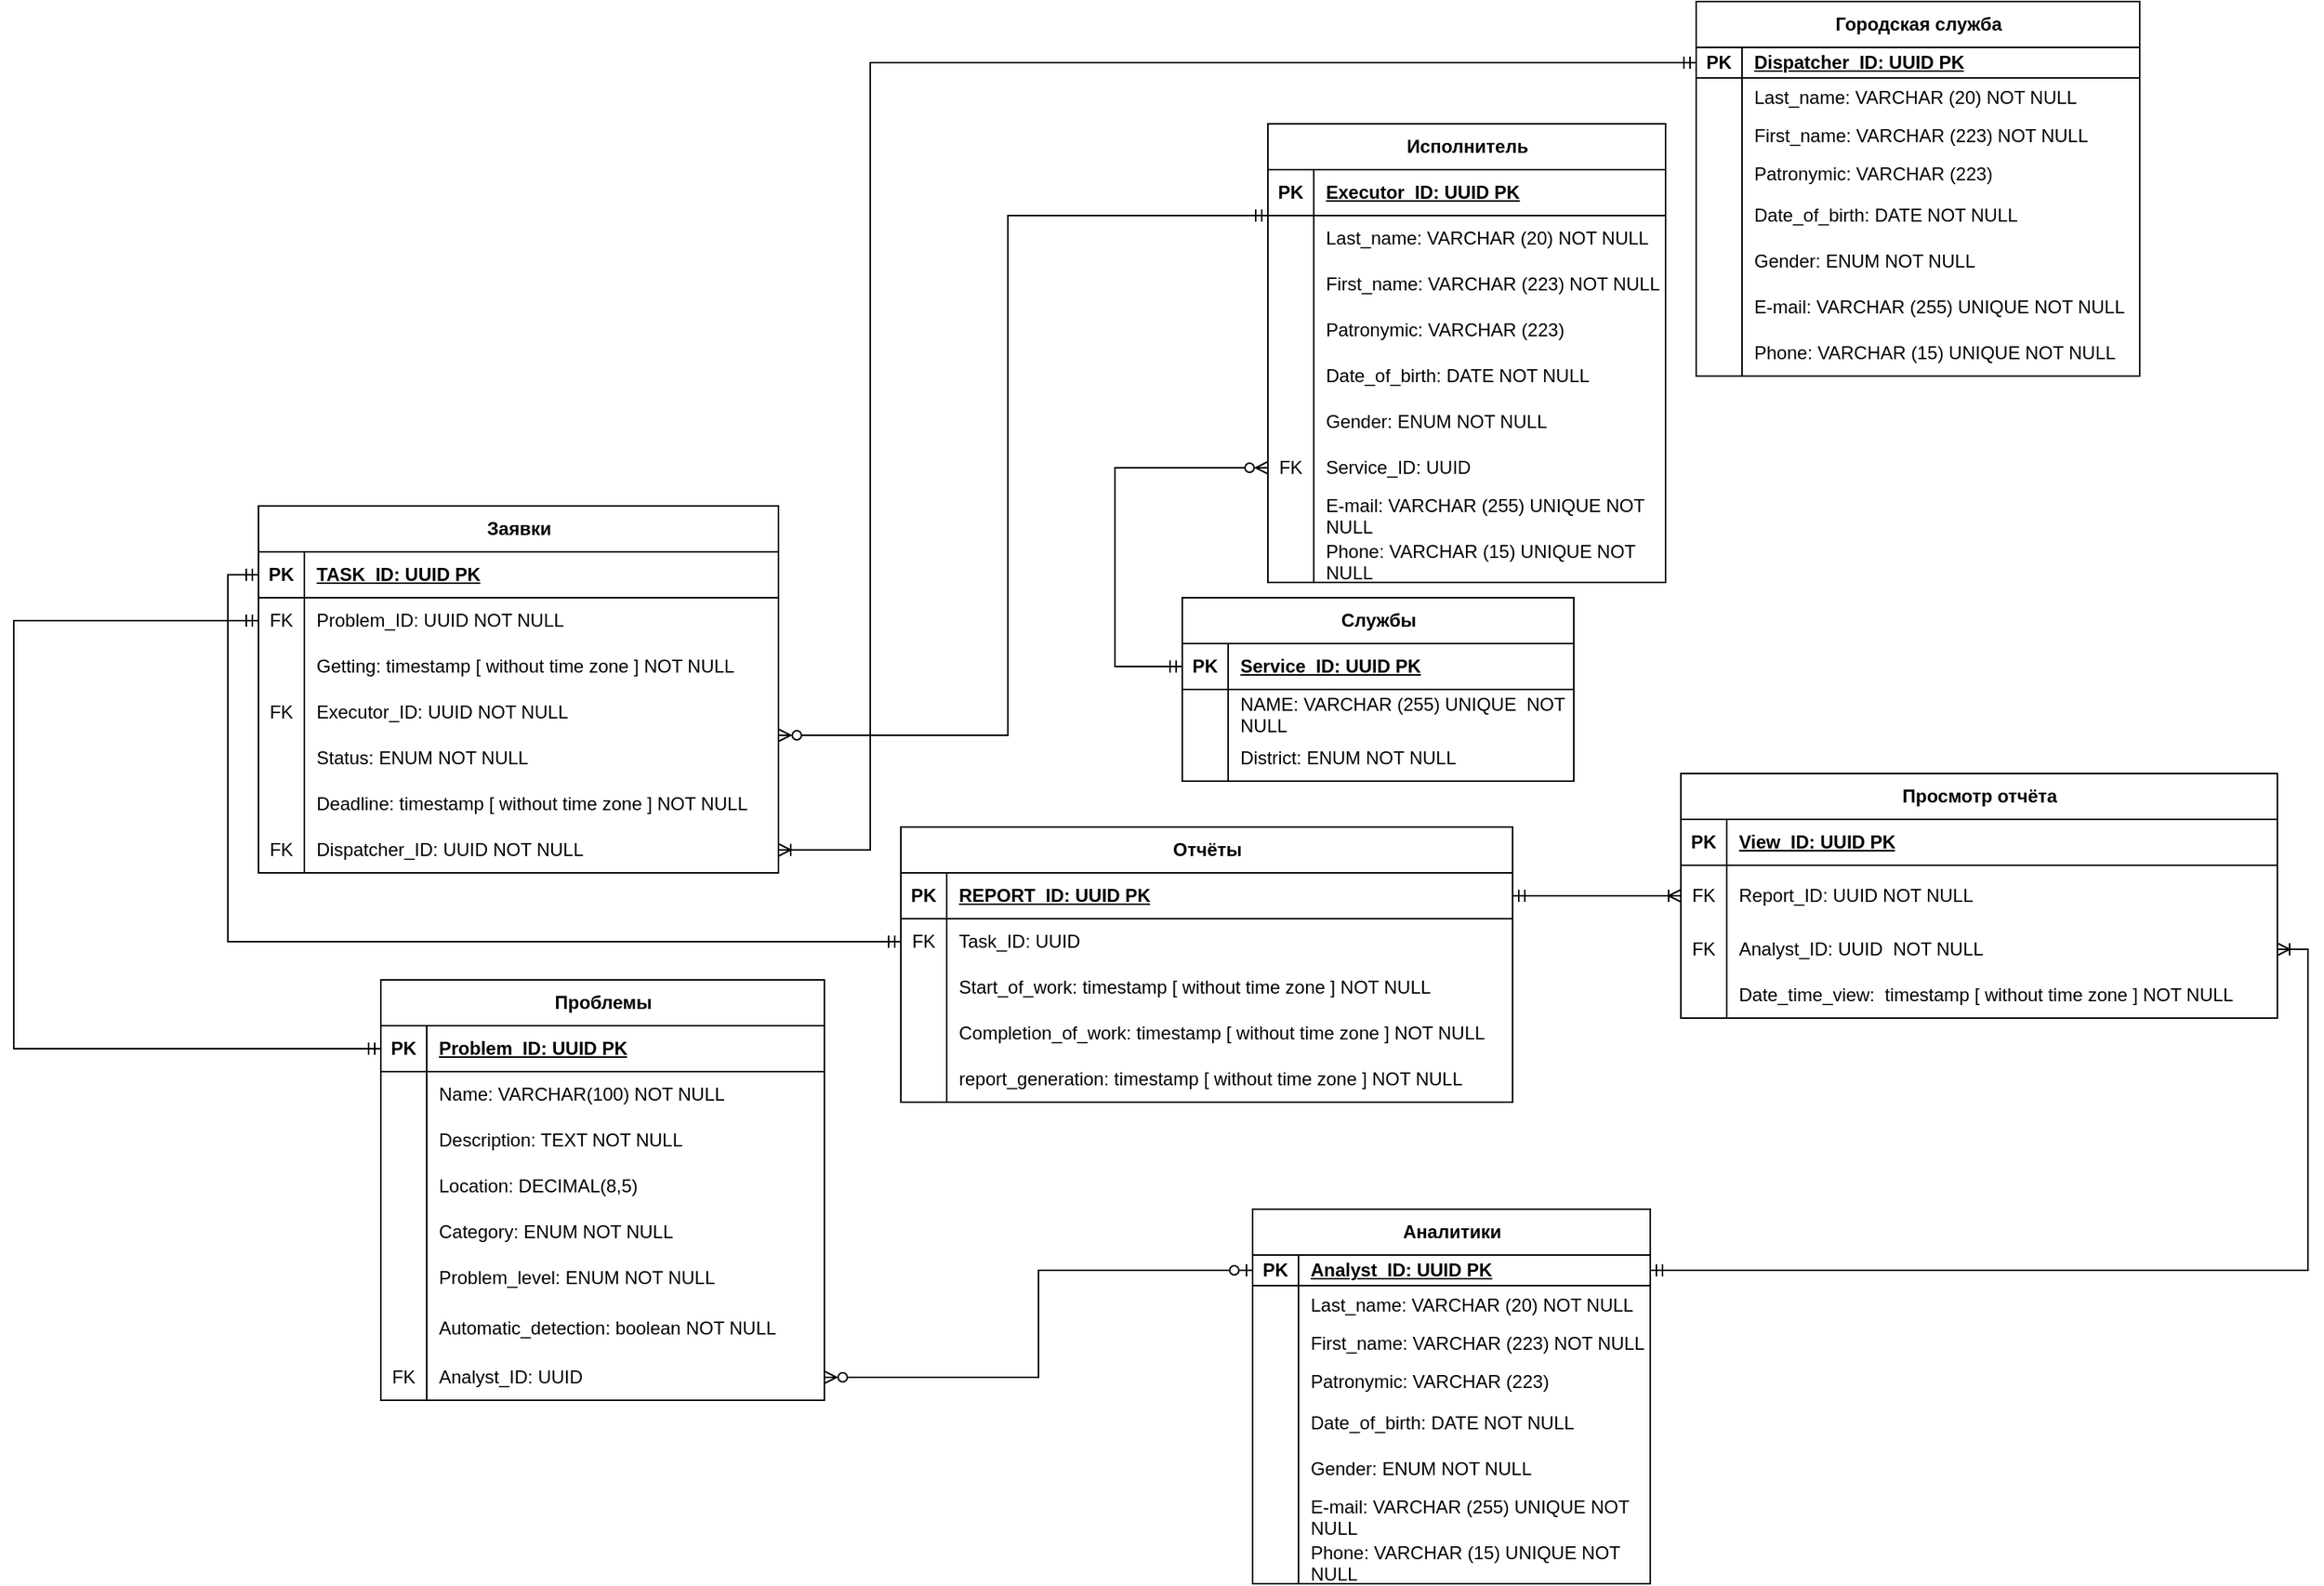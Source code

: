 <mxfile pages="3">
    <diagram id="u6M44NYShtGvKwdcMnED" name="Физическая модель">
        <mxGraphModel dx="1139" dy="116" grid="1" gridSize="10" guides="1" tooltips="1" connect="1" arrows="1" fold="1" page="1" pageScale="1" pageWidth="827" pageHeight="1169" math="0" shadow="0">
            <root>
                <mxCell id="0"/>
                <mxCell id="1" parent="0"/>
                <mxCell id="XEnF2gIqBOLM984kFY1K-173" value="Аналитики" style="shape=table;startSize=30;container=1;collapsible=1;childLayout=tableLayout;fixedRows=1;rowLines=0;fontStyle=1;align=center;resizeLast=1;html=1;" parent="1" vertex="1">
                    <mxGeometry x="380" y="870" width="260" height="245" as="geometry">
                        <mxRectangle x="640" y="1110" width="100" height="30" as="alternateBounds"/>
                    </mxGeometry>
                </mxCell>
                <mxCell id="XEnF2gIqBOLM984kFY1K-174" value="" style="shape=tableRow;horizontal=0;startSize=0;swimlaneHead=0;swimlaneBody=0;fillColor=none;collapsible=0;dropTarget=0;points=[[0,0.5],[1,0.5]];portConstraint=eastwest;top=0;left=0;right=0;bottom=1;" parent="XEnF2gIqBOLM984kFY1K-173" vertex="1">
                    <mxGeometry y="30" width="260" height="20" as="geometry"/>
                </mxCell>
                <mxCell id="XEnF2gIqBOLM984kFY1K-175" value="PK" style="shape=partialRectangle;connectable=0;fillColor=none;top=0;left=0;bottom=0;right=0;fontStyle=1;overflow=hidden;whiteSpace=wrap;html=1;" parent="XEnF2gIqBOLM984kFY1K-174" vertex="1">
                    <mxGeometry width="30.0" height="20" as="geometry">
                        <mxRectangle width="30.0" height="20" as="alternateBounds"/>
                    </mxGeometry>
                </mxCell>
                <mxCell id="XEnF2gIqBOLM984kFY1K-176" value="Analyst_ID: UUID PK" style="shape=partialRectangle;connectable=0;fillColor=none;top=0;left=0;bottom=0;right=0;align=left;spacingLeft=6;fontStyle=5;overflow=hidden;whiteSpace=wrap;html=1;" parent="XEnF2gIqBOLM984kFY1K-174" vertex="1">
                    <mxGeometry x="30.0" width="230.0" height="20" as="geometry">
                        <mxRectangle width="230.0" height="20" as="alternateBounds"/>
                    </mxGeometry>
                </mxCell>
                <mxCell id="XEnF2gIqBOLM984kFY1K-177" value="" style="shape=tableRow;horizontal=0;startSize=0;swimlaneHead=0;swimlaneBody=0;fillColor=none;collapsible=0;dropTarget=0;points=[[0,0.5],[1,0.5]];portConstraint=eastwest;top=0;left=0;right=0;bottom=0;" parent="XEnF2gIqBOLM984kFY1K-173" vertex="1">
                    <mxGeometry y="50" width="260" height="25" as="geometry"/>
                </mxCell>
                <mxCell id="XEnF2gIqBOLM984kFY1K-178" value="" style="shape=partialRectangle;connectable=0;fillColor=none;top=0;left=0;bottom=0;right=0;editable=1;overflow=hidden;whiteSpace=wrap;html=1;" parent="XEnF2gIqBOLM984kFY1K-177" vertex="1">
                    <mxGeometry width="30.0" height="25" as="geometry">
                        <mxRectangle width="30.0" height="25" as="alternateBounds"/>
                    </mxGeometry>
                </mxCell>
                <mxCell id="XEnF2gIqBOLM984kFY1K-179" value="Last_name: VARCHAR (20) NOT NULL" style="shape=partialRectangle;connectable=0;fillColor=none;top=0;left=0;bottom=0;right=0;align=left;spacingLeft=6;overflow=hidden;whiteSpace=wrap;html=1;" parent="XEnF2gIqBOLM984kFY1K-177" vertex="1">
                    <mxGeometry x="30.0" width="230.0" height="25" as="geometry">
                        <mxRectangle width="230.0" height="25" as="alternateBounds"/>
                    </mxGeometry>
                </mxCell>
                <mxCell id="XEnF2gIqBOLM984kFY1K-180" style="shape=tableRow;horizontal=0;startSize=0;swimlaneHead=0;swimlaneBody=0;fillColor=none;collapsible=0;dropTarget=0;points=[[0,0.5],[1,0.5]];portConstraint=eastwest;top=0;left=0;right=0;bottom=0;" parent="XEnF2gIqBOLM984kFY1K-173" vertex="1">
                    <mxGeometry y="75" width="260" height="25" as="geometry"/>
                </mxCell>
                <mxCell id="XEnF2gIqBOLM984kFY1K-181" style="shape=partialRectangle;connectable=0;fillColor=none;top=0;left=0;bottom=0;right=0;editable=1;overflow=hidden;whiteSpace=wrap;html=1;" parent="XEnF2gIqBOLM984kFY1K-180" vertex="1">
                    <mxGeometry width="30.0" height="25" as="geometry">
                        <mxRectangle width="30.0" height="25" as="alternateBounds"/>
                    </mxGeometry>
                </mxCell>
                <mxCell id="XEnF2gIqBOLM984kFY1K-182" value="First_name: VARCHAR (223) NOT NULL" style="shape=partialRectangle;connectable=0;fillColor=none;top=0;left=0;bottom=0;right=0;align=left;spacingLeft=6;overflow=hidden;whiteSpace=wrap;html=1;" parent="XEnF2gIqBOLM984kFY1K-180" vertex="1">
                    <mxGeometry x="30.0" width="230.0" height="25" as="geometry">
                        <mxRectangle width="230.0" height="25" as="alternateBounds"/>
                    </mxGeometry>
                </mxCell>
                <mxCell id="XEnF2gIqBOLM984kFY1K-183" style="shape=tableRow;horizontal=0;startSize=0;swimlaneHead=0;swimlaneBody=0;fillColor=none;collapsible=0;dropTarget=0;points=[[0,0.5],[1,0.5]];portConstraint=eastwest;top=0;left=0;right=0;bottom=0;" parent="XEnF2gIqBOLM984kFY1K-173" vertex="1">
                    <mxGeometry y="100" width="260" height="25" as="geometry"/>
                </mxCell>
                <mxCell id="XEnF2gIqBOLM984kFY1K-184" style="shape=partialRectangle;connectable=0;fillColor=none;top=0;left=0;bottom=0;right=0;editable=1;overflow=hidden;whiteSpace=wrap;html=1;" parent="XEnF2gIqBOLM984kFY1K-183" vertex="1">
                    <mxGeometry width="30.0" height="25" as="geometry">
                        <mxRectangle width="30.0" height="25" as="alternateBounds"/>
                    </mxGeometry>
                </mxCell>
                <mxCell id="XEnF2gIqBOLM984kFY1K-185" value="Patronymic: VARCHAR&amp;nbsp;(223)" style="shape=partialRectangle;connectable=0;fillColor=none;top=0;left=0;bottom=0;right=0;align=left;spacingLeft=6;overflow=hidden;whiteSpace=wrap;html=1;" parent="XEnF2gIqBOLM984kFY1K-183" vertex="1">
                    <mxGeometry x="30.0" width="230.0" height="25" as="geometry">
                        <mxRectangle width="230.0" height="25" as="alternateBounds"/>
                    </mxGeometry>
                </mxCell>
                <mxCell id="XEnF2gIqBOLM984kFY1K-186" style="shape=tableRow;horizontal=0;startSize=0;swimlaneHead=0;swimlaneBody=0;fillColor=none;collapsible=0;dropTarget=0;points=[[0,0.5],[1,0.5]];portConstraint=eastwest;top=0;left=0;right=0;bottom=0;" parent="XEnF2gIqBOLM984kFY1K-173" vertex="1">
                    <mxGeometry y="125" width="260" height="30" as="geometry"/>
                </mxCell>
                <mxCell id="XEnF2gIqBOLM984kFY1K-187" value="" style="shape=partialRectangle;connectable=0;fillColor=none;top=0;left=0;bottom=0;right=0;editable=1;overflow=hidden;whiteSpace=wrap;html=1;" parent="XEnF2gIqBOLM984kFY1K-186" vertex="1">
                    <mxGeometry width="30.0" height="30" as="geometry">
                        <mxRectangle width="30.0" height="30" as="alternateBounds"/>
                    </mxGeometry>
                </mxCell>
                <mxCell id="XEnF2gIqBOLM984kFY1K-188" value="Date_of_birth: DATE NOT NULL" style="shape=partialRectangle;connectable=0;fillColor=none;top=0;left=0;bottom=0;right=0;align=left;spacingLeft=6;overflow=hidden;whiteSpace=wrap;html=1;" parent="XEnF2gIqBOLM984kFY1K-186" vertex="1">
                    <mxGeometry x="30.0" width="230.0" height="30" as="geometry">
                        <mxRectangle width="230.0" height="30" as="alternateBounds"/>
                    </mxGeometry>
                </mxCell>
                <mxCell id="XEnF2gIqBOLM984kFY1K-189" style="shape=tableRow;horizontal=0;startSize=0;swimlaneHead=0;swimlaneBody=0;fillColor=none;collapsible=0;dropTarget=0;points=[[0,0.5],[1,0.5]];portConstraint=eastwest;top=0;left=0;right=0;bottom=0;" parent="XEnF2gIqBOLM984kFY1K-173" vertex="1">
                    <mxGeometry y="155" width="260" height="30" as="geometry"/>
                </mxCell>
                <mxCell id="XEnF2gIqBOLM984kFY1K-190" value="" style="shape=partialRectangle;connectable=0;fillColor=none;top=0;left=0;bottom=0;right=0;editable=1;overflow=hidden;whiteSpace=wrap;html=1;" parent="XEnF2gIqBOLM984kFY1K-189" vertex="1">
                    <mxGeometry width="30.0" height="30" as="geometry">
                        <mxRectangle width="30.0" height="30" as="alternateBounds"/>
                    </mxGeometry>
                </mxCell>
                <mxCell id="XEnF2gIqBOLM984kFY1K-191" value="Gender: ENUM NOT NULL" style="shape=partialRectangle;connectable=0;fillColor=none;top=0;left=0;bottom=0;right=0;align=left;spacingLeft=6;overflow=hidden;whiteSpace=wrap;html=1;" parent="XEnF2gIqBOLM984kFY1K-189" vertex="1">
                    <mxGeometry x="30.0" width="230.0" height="30" as="geometry">
                        <mxRectangle width="230.0" height="30" as="alternateBounds"/>
                    </mxGeometry>
                </mxCell>
                <mxCell id="XEnF2gIqBOLM984kFY1K-192" style="shape=tableRow;horizontal=0;startSize=0;swimlaneHead=0;swimlaneBody=0;fillColor=none;collapsible=0;dropTarget=0;points=[[0,0.5],[1,0.5]];portConstraint=eastwest;top=0;left=0;right=0;bottom=0;" parent="XEnF2gIqBOLM984kFY1K-173" vertex="1">
                    <mxGeometry y="185" width="260" height="30" as="geometry"/>
                </mxCell>
                <mxCell id="XEnF2gIqBOLM984kFY1K-193" style="shape=partialRectangle;connectable=0;fillColor=none;top=0;left=0;bottom=0;right=0;editable=1;overflow=hidden;whiteSpace=wrap;html=1;" parent="XEnF2gIqBOLM984kFY1K-192" vertex="1">
                    <mxGeometry width="30.0" height="30" as="geometry">
                        <mxRectangle width="30.0" height="30" as="alternateBounds"/>
                    </mxGeometry>
                </mxCell>
                <mxCell id="XEnF2gIqBOLM984kFY1K-194" value="E-mail: VARCHAR (255) UNIQUE NOT NULL&amp;nbsp;" style="shape=partialRectangle;connectable=0;fillColor=none;top=0;left=0;bottom=0;right=0;align=left;spacingLeft=6;overflow=hidden;whiteSpace=wrap;html=1;" parent="XEnF2gIqBOLM984kFY1K-192" vertex="1">
                    <mxGeometry x="30.0" width="230.0" height="30" as="geometry">
                        <mxRectangle width="230.0" height="30" as="alternateBounds"/>
                    </mxGeometry>
                </mxCell>
                <mxCell id="XEnF2gIqBOLM984kFY1K-195" style="shape=tableRow;horizontal=0;startSize=0;swimlaneHead=0;swimlaneBody=0;fillColor=none;collapsible=0;dropTarget=0;points=[[0,0.5],[1,0.5]];portConstraint=eastwest;top=0;left=0;right=0;bottom=0;" parent="XEnF2gIqBOLM984kFY1K-173" vertex="1">
                    <mxGeometry y="215" width="260" height="30" as="geometry"/>
                </mxCell>
                <mxCell id="XEnF2gIqBOLM984kFY1K-196" style="shape=partialRectangle;connectable=0;fillColor=none;top=0;left=0;bottom=0;right=0;editable=1;overflow=hidden;whiteSpace=wrap;html=1;" parent="XEnF2gIqBOLM984kFY1K-195" vertex="1">
                    <mxGeometry width="30.0" height="30" as="geometry">
                        <mxRectangle width="30.0" height="30" as="alternateBounds"/>
                    </mxGeometry>
                </mxCell>
                <mxCell id="XEnF2gIqBOLM984kFY1K-197" value="Phone: VARCHAR (15) UNIQUE&amp;nbsp;NOT NULL" style="shape=partialRectangle;connectable=0;fillColor=none;top=0;left=0;bottom=0;right=0;align=left;spacingLeft=6;overflow=hidden;whiteSpace=wrap;html=1;" parent="XEnF2gIqBOLM984kFY1K-195" vertex="1">
                    <mxGeometry x="30.0" width="230.0" height="30" as="geometry">
                        <mxRectangle width="230.0" height="30" as="alternateBounds"/>
                    </mxGeometry>
                </mxCell>
                <mxCell id="XEnF2gIqBOLM984kFY1K-198" value="Проблемы" style="shape=table;startSize=30;container=1;collapsible=1;childLayout=tableLayout;fixedRows=1;rowLines=0;fontStyle=1;align=center;resizeLast=1;html=1;" parent="1" vertex="1">
                    <mxGeometry x="-190" y="720" width="290" height="275" as="geometry"/>
                </mxCell>
                <mxCell id="XEnF2gIqBOLM984kFY1K-199" value="" style="shape=tableRow;horizontal=0;startSize=0;swimlaneHead=0;swimlaneBody=0;fillColor=none;collapsible=0;dropTarget=0;points=[[0,0.5],[1,0.5]];portConstraint=eastwest;top=0;left=0;right=0;bottom=1;" parent="XEnF2gIqBOLM984kFY1K-198" vertex="1">
                    <mxGeometry y="30" width="290" height="30" as="geometry"/>
                </mxCell>
                <mxCell id="XEnF2gIqBOLM984kFY1K-200" value="PK" style="shape=partialRectangle;connectable=0;fillColor=none;top=0;left=0;bottom=0;right=0;fontStyle=1;overflow=hidden;whiteSpace=wrap;html=1;" parent="XEnF2gIqBOLM984kFY1K-199" vertex="1">
                    <mxGeometry width="30" height="30" as="geometry">
                        <mxRectangle width="30" height="30" as="alternateBounds"/>
                    </mxGeometry>
                </mxCell>
                <mxCell id="XEnF2gIqBOLM984kFY1K-201" value="Problem_ID: UUID PK" style="shape=partialRectangle;connectable=0;fillColor=none;top=0;left=0;bottom=0;right=0;align=left;spacingLeft=6;fontStyle=5;overflow=hidden;whiteSpace=wrap;html=1;" parent="XEnF2gIqBOLM984kFY1K-199" vertex="1">
                    <mxGeometry x="30" width="260" height="30" as="geometry">
                        <mxRectangle width="260" height="30" as="alternateBounds"/>
                    </mxGeometry>
                </mxCell>
                <mxCell id="XEnF2gIqBOLM984kFY1K-202" value="" style="shape=tableRow;horizontal=0;startSize=0;swimlaneHead=0;swimlaneBody=0;fillColor=none;collapsible=0;dropTarget=0;points=[[0,0.5],[1,0.5]];portConstraint=eastwest;top=0;left=0;right=0;bottom=0;" parent="XEnF2gIqBOLM984kFY1K-198" vertex="1">
                    <mxGeometry y="60" width="290" height="30" as="geometry"/>
                </mxCell>
                <mxCell id="XEnF2gIqBOLM984kFY1K-203" value="" style="shape=partialRectangle;connectable=0;fillColor=none;top=0;left=0;bottom=0;right=0;editable=1;overflow=hidden;whiteSpace=wrap;html=1;" parent="XEnF2gIqBOLM984kFY1K-202" vertex="1">
                    <mxGeometry width="30" height="30" as="geometry">
                        <mxRectangle width="30" height="30" as="alternateBounds"/>
                    </mxGeometry>
                </mxCell>
                <mxCell id="XEnF2gIqBOLM984kFY1K-204" value="Name: VARCHAR(100) NOT NULL" style="shape=partialRectangle;connectable=0;fillColor=none;top=0;left=0;bottom=0;right=0;align=left;spacingLeft=6;overflow=hidden;whiteSpace=wrap;html=1;" parent="XEnF2gIqBOLM984kFY1K-202" vertex="1">
                    <mxGeometry x="30" width="260" height="30" as="geometry">
                        <mxRectangle width="260" height="30" as="alternateBounds"/>
                    </mxGeometry>
                </mxCell>
                <mxCell id="XEnF2gIqBOLM984kFY1K-205" value="" style="shape=tableRow;horizontal=0;startSize=0;swimlaneHead=0;swimlaneBody=0;fillColor=none;collapsible=0;dropTarget=0;points=[[0,0.5],[1,0.5]];portConstraint=eastwest;top=0;left=0;right=0;bottom=0;" parent="XEnF2gIqBOLM984kFY1K-198" vertex="1">
                    <mxGeometry y="90" width="290" height="30" as="geometry"/>
                </mxCell>
                <mxCell id="XEnF2gIqBOLM984kFY1K-206" value="" style="shape=partialRectangle;connectable=0;fillColor=none;top=0;left=0;bottom=0;right=0;editable=1;overflow=hidden;whiteSpace=wrap;html=1;" parent="XEnF2gIqBOLM984kFY1K-205" vertex="1">
                    <mxGeometry width="30" height="30" as="geometry">
                        <mxRectangle width="30" height="30" as="alternateBounds"/>
                    </mxGeometry>
                </mxCell>
                <mxCell id="XEnF2gIqBOLM984kFY1K-207" value="Description: TEXT NOT NULL" style="shape=partialRectangle;connectable=0;fillColor=none;top=0;left=0;bottom=0;right=0;align=left;spacingLeft=6;overflow=hidden;whiteSpace=wrap;html=1;" parent="XEnF2gIqBOLM984kFY1K-205" vertex="1">
                    <mxGeometry x="30" width="260" height="30" as="geometry">
                        <mxRectangle width="260" height="30" as="alternateBounds"/>
                    </mxGeometry>
                </mxCell>
                <mxCell id="XEnF2gIqBOLM984kFY1K-208" value="" style="shape=tableRow;horizontal=0;startSize=0;swimlaneHead=0;swimlaneBody=0;fillColor=none;collapsible=0;dropTarget=0;points=[[0,0.5],[1,0.5]];portConstraint=eastwest;top=0;left=0;right=0;bottom=0;" parent="XEnF2gIqBOLM984kFY1K-198" vertex="1">
                    <mxGeometry y="120" width="290" height="30" as="geometry"/>
                </mxCell>
                <mxCell id="XEnF2gIqBOLM984kFY1K-209" value="" style="shape=partialRectangle;connectable=0;fillColor=none;top=0;left=0;bottom=0;right=0;editable=1;overflow=hidden;whiteSpace=wrap;html=1;" parent="XEnF2gIqBOLM984kFY1K-208" vertex="1">
                    <mxGeometry width="30" height="30" as="geometry">
                        <mxRectangle width="30" height="30" as="alternateBounds"/>
                    </mxGeometry>
                </mxCell>
                <mxCell id="XEnF2gIqBOLM984kFY1K-210" value="Location:&amp;nbsp;DECIMAL(8,5)" style="shape=partialRectangle;connectable=0;fillColor=none;top=0;left=0;bottom=0;right=0;align=left;spacingLeft=6;overflow=hidden;whiteSpace=wrap;html=1;" parent="XEnF2gIqBOLM984kFY1K-208" vertex="1">
                    <mxGeometry x="30" width="260" height="30" as="geometry">
                        <mxRectangle width="260" height="30" as="alternateBounds"/>
                    </mxGeometry>
                </mxCell>
                <mxCell id="XEnF2gIqBOLM984kFY1K-211" style="shape=tableRow;horizontal=0;startSize=0;swimlaneHead=0;swimlaneBody=0;fillColor=none;collapsible=0;dropTarget=0;points=[[0,0.5],[1,0.5]];portConstraint=eastwest;top=0;left=0;right=0;bottom=0;" parent="XEnF2gIqBOLM984kFY1K-198" vertex="1">
                    <mxGeometry y="150" width="290" height="30" as="geometry"/>
                </mxCell>
                <mxCell id="XEnF2gIqBOLM984kFY1K-212" style="shape=partialRectangle;connectable=0;fillColor=none;top=0;left=0;bottom=0;right=0;editable=1;overflow=hidden;whiteSpace=wrap;html=1;" parent="XEnF2gIqBOLM984kFY1K-211" vertex="1">
                    <mxGeometry width="30" height="30" as="geometry">
                        <mxRectangle width="30" height="30" as="alternateBounds"/>
                    </mxGeometry>
                </mxCell>
                <mxCell id="XEnF2gIqBOLM984kFY1K-213" value="Category: ENUM NOT NULL" style="shape=partialRectangle;connectable=0;fillColor=none;top=0;left=0;bottom=0;right=0;align=left;spacingLeft=6;overflow=hidden;whiteSpace=wrap;html=1;" parent="XEnF2gIqBOLM984kFY1K-211" vertex="1">
                    <mxGeometry x="30" width="260" height="30" as="geometry">
                        <mxRectangle width="260" height="30" as="alternateBounds"/>
                    </mxGeometry>
                </mxCell>
                <mxCell id="XEnF2gIqBOLM984kFY1K-214" style="shape=tableRow;horizontal=0;startSize=0;swimlaneHead=0;swimlaneBody=0;fillColor=none;collapsible=0;dropTarget=0;points=[[0,0.5],[1,0.5]];portConstraint=eastwest;top=0;left=0;right=0;bottom=0;" parent="XEnF2gIqBOLM984kFY1K-198" vertex="1">
                    <mxGeometry y="180" width="290" height="30" as="geometry"/>
                </mxCell>
                <mxCell id="XEnF2gIqBOLM984kFY1K-215" style="shape=partialRectangle;connectable=0;fillColor=none;top=0;left=0;bottom=0;right=0;editable=1;overflow=hidden;whiteSpace=wrap;html=1;" parent="XEnF2gIqBOLM984kFY1K-214" vertex="1">
                    <mxGeometry width="30" height="30" as="geometry">
                        <mxRectangle width="30" height="30" as="alternateBounds"/>
                    </mxGeometry>
                </mxCell>
                <mxCell id="XEnF2gIqBOLM984kFY1K-216" value="Problem_level: ENUM NOT NULL" style="shape=partialRectangle;connectable=0;fillColor=none;top=0;left=0;bottom=0;right=0;align=left;spacingLeft=6;overflow=hidden;whiteSpace=wrap;html=1;" parent="XEnF2gIqBOLM984kFY1K-214" vertex="1">
                    <mxGeometry x="30" width="260" height="30" as="geometry">
                        <mxRectangle width="260" height="30" as="alternateBounds"/>
                    </mxGeometry>
                </mxCell>
                <mxCell id="XEnF2gIqBOLM984kFY1K-217" style="shape=tableRow;horizontal=0;startSize=0;swimlaneHead=0;swimlaneBody=0;fillColor=none;collapsible=0;dropTarget=0;points=[[0,0.5],[1,0.5]];portConstraint=eastwest;top=0;left=0;right=0;bottom=0;" parent="XEnF2gIqBOLM984kFY1K-198" vertex="1">
                    <mxGeometry y="210" width="290" height="35" as="geometry"/>
                </mxCell>
                <mxCell id="XEnF2gIqBOLM984kFY1K-218" style="shape=partialRectangle;connectable=0;fillColor=none;top=0;left=0;bottom=0;right=0;editable=1;overflow=hidden;whiteSpace=wrap;html=1;" parent="XEnF2gIqBOLM984kFY1K-217" vertex="1">
                    <mxGeometry width="30" height="35" as="geometry">
                        <mxRectangle width="30" height="35" as="alternateBounds"/>
                    </mxGeometry>
                </mxCell>
                <mxCell id="XEnF2gIqBOLM984kFY1K-219" value="Automatic_detection:&amp;nbsp;boolean NOT NULL" style="shape=partialRectangle;connectable=0;fillColor=none;top=0;left=0;bottom=0;right=0;align=left;spacingLeft=6;overflow=hidden;whiteSpace=wrap;html=1;" parent="XEnF2gIqBOLM984kFY1K-217" vertex="1">
                    <mxGeometry x="30" width="260" height="35" as="geometry">
                        <mxRectangle width="260" height="35" as="alternateBounds"/>
                    </mxGeometry>
                </mxCell>
                <mxCell id="XEnF2gIqBOLM984kFY1K-220" style="shape=tableRow;horizontal=0;startSize=0;swimlaneHead=0;swimlaneBody=0;fillColor=none;collapsible=0;dropTarget=0;points=[[0,0.5],[1,0.5]];portConstraint=eastwest;top=0;left=0;right=0;bottom=0;" parent="XEnF2gIqBOLM984kFY1K-198" vertex="1">
                    <mxGeometry y="245" width="290" height="30" as="geometry"/>
                </mxCell>
                <mxCell id="XEnF2gIqBOLM984kFY1K-221" value="FK" style="shape=partialRectangle;connectable=0;fillColor=none;top=0;left=0;bottom=0;right=0;editable=1;overflow=hidden;whiteSpace=wrap;html=1;" parent="XEnF2gIqBOLM984kFY1K-220" vertex="1">
                    <mxGeometry width="30" height="30" as="geometry">
                        <mxRectangle width="30" height="30" as="alternateBounds"/>
                    </mxGeometry>
                </mxCell>
                <mxCell id="XEnF2gIqBOLM984kFY1K-222" value="Analyst_ID: UUID" style="shape=partialRectangle;connectable=0;fillColor=none;top=0;left=0;bottom=0;right=0;align=left;spacingLeft=6;overflow=hidden;whiteSpace=wrap;html=1;" parent="XEnF2gIqBOLM984kFY1K-220" vertex="1">
                    <mxGeometry x="30" width="260" height="30" as="geometry">
                        <mxRectangle width="260" height="30" as="alternateBounds"/>
                    </mxGeometry>
                </mxCell>
                <mxCell id="XEnF2gIqBOLM984kFY1K-223" style="edgeStyle=orthogonalEdgeStyle;rounded=0;orthogonalLoop=1;jettySize=auto;html=1;exitX=0;exitY=0.5;exitDx=0;exitDy=0;endArrow=ERzeroToMany;endFill=0;startArrow=ERzeroToOne;startFill=0;entryX=1;entryY=0.5;entryDx=0;entryDy=0;" parent="1" source="XEnF2gIqBOLM984kFY1K-174" target="XEnF2gIqBOLM984kFY1K-220" edge="1">
                    <mxGeometry relative="1" as="geometry">
                        <mxPoint x="390" y="1120" as="targetPoint"/>
                    </mxGeometry>
                </mxCell>
                <mxCell id="XEnF2gIqBOLM984kFY1K-224" value="Отчёты" style="shape=table;startSize=30;container=1;collapsible=1;childLayout=tableLayout;fixedRows=1;rowLines=0;fontStyle=1;align=center;resizeLast=1;html=1;" parent="1" vertex="1">
                    <mxGeometry x="150" y="620" width="400" height="180" as="geometry"/>
                </mxCell>
                <mxCell id="XEnF2gIqBOLM984kFY1K-225" value="" style="shape=tableRow;horizontal=0;startSize=0;swimlaneHead=0;swimlaneBody=0;fillColor=none;collapsible=0;dropTarget=0;points=[[0,0.5],[1,0.5]];portConstraint=eastwest;top=0;left=0;right=0;bottom=1;" parent="XEnF2gIqBOLM984kFY1K-224" vertex="1">
                    <mxGeometry y="30" width="400" height="30" as="geometry"/>
                </mxCell>
                <mxCell id="XEnF2gIqBOLM984kFY1K-226" value="PK" style="shape=partialRectangle;connectable=0;fillColor=none;top=0;left=0;bottom=0;right=0;fontStyle=1;overflow=hidden;whiteSpace=wrap;html=1;" parent="XEnF2gIqBOLM984kFY1K-225" vertex="1">
                    <mxGeometry width="30" height="30" as="geometry">
                        <mxRectangle width="30" height="30" as="alternateBounds"/>
                    </mxGeometry>
                </mxCell>
                <mxCell id="XEnF2gIqBOLM984kFY1K-227" value="REPORT_ID: UUID PK" style="shape=partialRectangle;connectable=0;fillColor=none;top=0;left=0;bottom=0;right=0;align=left;spacingLeft=6;fontStyle=5;overflow=hidden;whiteSpace=wrap;html=1;" parent="XEnF2gIqBOLM984kFY1K-225" vertex="1">
                    <mxGeometry x="30" width="370" height="30" as="geometry">
                        <mxRectangle width="370" height="30" as="alternateBounds"/>
                    </mxGeometry>
                </mxCell>
                <mxCell id="XEnF2gIqBOLM984kFY1K-228" value="" style="shape=tableRow;horizontal=0;startSize=0;swimlaneHead=0;swimlaneBody=0;fillColor=none;collapsible=0;dropTarget=0;points=[[0,0.5],[1,0.5]];portConstraint=eastwest;top=0;left=0;right=0;bottom=0;" parent="XEnF2gIqBOLM984kFY1K-224" vertex="1">
                    <mxGeometry y="60" width="400" height="30" as="geometry"/>
                </mxCell>
                <mxCell id="XEnF2gIqBOLM984kFY1K-229" value="FK" style="shape=partialRectangle;connectable=0;fillColor=none;top=0;left=0;bottom=0;right=0;editable=1;overflow=hidden;whiteSpace=wrap;html=1;" parent="XEnF2gIqBOLM984kFY1K-228" vertex="1">
                    <mxGeometry width="30" height="30" as="geometry">
                        <mxRectangle width="30" height="30" as="alternateBounds"/>
                    </mxGeometry>
                </mxCell>
                <mxCell id="XEnF2gIqBOLM984kFY1K-230" value="Task_ID: UUID&amp;nbsp;" style="shape=partialRectangle;connectable=0;fillColor=none;top=0;left=0;bottom=0;right=0;align=left;spacingLeft=6;overflow=hidden;whiteSpace=wrap;html=1;" parent="XEnF2gIqBOLM984kFY1K-228" vertex="1">
                    <mxGeometry x="30" width="370" height="30" as="geometry">
                        <mxRectangle width="370" height="30" as="alternateBounds"/>
                    </mxGeometry>
                </mxCell>
                <mxCell id="XEnF2gIqBOLM984kFY1K-231" value="" style="shape=tableRow;horizontal=0;startSize=0;swimlaneHead=0;swimlaneBody=0;fillColor=none;collapsible=0;dropTarget=0;points=[[0,0.5],[1,0.5]];portConstraint=eastwest;top=0;left=0;right=0;bottom=0;" parent="XEnF2gIqBOLM984kFY1K-224" vertex="1">
                    <mxGeometry y="90" width="400" height="30" as="geometry"/>
                </mxCell>
                <mxCell id="XEnF2gIqBOLM984kFY1K-232" value="" style="shape=partialRectangle;connectable=0;fillColor=none;top=0;left=0;bottom=0;right=0;editable=1;overflow=hidden;whiteSpace=wrap;html=1;" parent="XEnF2gIqBOLM984kFY1K-231" vertex="1">
                    <mxGeometry width="30" height="30" as="geometry">
                        <mxRectangle width="30" height="30" as="alternateBounds"/>
                    </mxGeometry>
                </mxCell>
                <mxCell id="XEnF2gIqBOLM984kFY1K-233" value="Start_of_work: timestamp [ without time zone ] NOT NULL" style="shape=partialRectangle;connectable=0;fillColor=none;top=0;left=0;bottom=0;right=0;align=left;spacingLeft=6;overflow=hidden;whiteSpace=wrap;html=1;" parent="XEnF2gIqBOLM984kFY1K-231" vertex="1">
                    <mxGeometry x="30" width="370" height="30" as="geometry">
                        <mxRectangle width="370" height="30" as="alternateBounds"/>
                    </mxGeometry>
                </mxCell>
                <mxCell id="XEnF2gIqBOLM984kFY1K-234" value="" style="shape=tableRow;horizontal=0;startSize=0;swimlaneHead=0;swimlaneBody=0;fillColor=none;collapsible=0;dropTarget=0;points=[[0,0.5],[1,0.5]];portConstraint=eastwest;top=0;left=0;right=0;bottom=0;" parent="XEnF2gIqBOLM984kFY1K-224" vertex="1">
                    <mxGeometry y="120" width="400" height="30" as="geometry"/>
                </mxCell>
                <mxCell id="XEnF2gIqBOLM984kFY1K-235" value="" style="shape=partialRectangle;connectable=0;fillColor=none;top=0;left=0;bottom=0;right=0;editable=1;overflow=hidden;whiteSpace=wrap;html=1;" parent="XEnF2gIqBOLM984kFY1K-234" vertex="1">
                    <mxGeometry width="30" height="30" as="geometry">
                        <mxRectangle width="30" height="30" as="alternateBounds"/>
                    </mxGeometry>
                </mxCell>
                <mxCell id="XEnF2gIqBOLM984kFY1K-236" value="Completion_of_work: timestamp [ without time zone ] NOT NULL" style="shape=partialRectangle;connectable=0;fillColor=none;top=0;left=0;bottom=0;right=0;align=left;spacingLeft=6;overflow=hidden;whiteSpace=wrap;html=1;" parent="XEnF2gIqBOLM984kFY1K-234" vertex="1">
                    <mxGeometry x="30" width="370" height="30" as="geometry">
                        <mxRectangle width="370" height="30" as="alternateBounds"/>
                    </mxGeometry>
                </mxCell>
                <mxCell id="XEnF2gIqBOLM984kFY1K-237" style="shape=tableRow;horizontal=0;startSize=0;swimlaneHead=0;swimlaneBody=0;fillColor=none;collapsible=0;dropTarget=0;points=[[0,0.5],[1,0.5]];portConstraint=eastwest;top=0;left=0;right=0;bottom=0;" parent="XEnF2gIqBOLM984kFY1K-224" vertex="1">
                    <mxGeometry y="150" width="400" height="30" as="geometry"/>
                </mxCell>
                <mxCell id="XEnF2gIqBOLM984kFY1K-238" style="shape=partialRectangle;connectable=0;fillColor=none;top=0;left=0;bottom=0;right=0;editable=1;overflow=hidden;whiteSpace=wrap;html=1;" parent="XEnF2gIqBOLM984kFY1K-237" vertex="1">
                    <mxGeometry width="30" height="30" as="geometry">
                        <mxRectangle width="30" height="30" as="alternateBounds"/>
                    </mxGeometry>
                </mxCell>
                <mxCell id="XEnF2gIqBOLM984kFY1K-239" value="report_generation: timestamp [ without time zone ] NOT NULL" style="shape=partialRectangle;connectable=0;fillColor=none;top=0;left=0;bottom=0;right=0;align=left;spacingLeft=6;overflow=hidden;whiteSpace=wrap;html=1;" parent="XEnF2gIqBOLM984kFY1K-237" vertex="1">
                    <mxGeometry x="30" width="370" height="30" as="geometry">
                        <mxRectangle width="370" height="30" as="alternateBounds"/>
                    </mxGeometry>
                </mxCell>
                <mxCell id="XEnF2gIqBOLM984kFY1K-240" value="Просмотр отчёта" style="shape=table;startSize=30;container=1;collapsible=1;childLayout=tableLayout;fixedRows=1;rowLines=0;fontStyle=1;align=center;resizeLast=1;html=1;" parent="1" vertex="1">
                    <mxGeometry x="660" y="585" width="390" height="160" as="geometry"/>
                </mxCell>
                <mxCell id="XEnF2gIqBOLM984kFY1K-241" value="" style="shape=tableRow;horizontal=0;startSize=0;swimlaneHead=0;swimlaneBody=0;fillColor=none;collapsible=0;dropTarget=0;points=[[0,0.5],[1,0.5]];portConstraint=eastwest;top=0;left=0;right=0;bottom=1;" parent="XEnF2gIqBOLM984kFY1K-240" vertex="1">
                    <mxGeometry y="30" width="390" height="30" as="geometry"/>
                </mxCell>
                <mxCell id="XEnF2gIqBOLM984kFY1K-242" value="PK" style="shape=partialRectangle;connectable=0;fillColor=none;top=0;left=0;bottom=0;right=0;fontStyle=1;overflow=hidden;whiteSpace=wrap;html=1;" parent="XEnF2gIqBOLM984kFY1K-241" vertex="1">
                    <mxGeometry width="30" height="30" as="geometry">
                        <mxRectangle width="30" height="30" as="alternateBounds"/>
                    </mxGeometry>
                </mxCell>
                <mxCell id="XEnF2gIqBOLM984kFY1K-243" value="View_ID: UUID PK" style="shape=partialRectangle;connectable=0;fillColor=none;top=0;left=0;bottom=0;right=0;align=left;spacingLeft=6;fontStyle=5;overflow=hidden;whiteSpace=wrap;html=1;" parent="XEnF2gIqBOLM984kFY1K-241" vertex="1">
                    <mxGeometry x="30" width="360" height="30" as="geometry">
                        <mxRectangle width="360" height="30" as="alternateBounds"/>
                    </mxGeometry>
                </mxCell>
                <mxCell id="XEnF2gIqBOLM984kFY1K-244" value="" style="shape=tableRow;horizontal=0;startSize=0;swimlaneHead=0;swimlaneBody=0;fillColor=none;collapsible=0;dropTarget=0;points=[[0,0.5],[1,0.5]];portConstraint=eastwest;top=0;left=0;right=0;bottom=0;" parent="XEnF2gIqBOLM984kFY1K-240" vertex="1">
                    <mxGeometry y="60" width="390" height="40" as="geometry"/>
                </mxCell>
                <mxCell id="XEnF2gIqBOLM984kFY1K-245" value="FK" style="shape=partialRectangle;connectable=0;fillColor=none;top=0;left=0;bottom=0;right=0;editable=1;overflow=hidden;whiteSpace=wrap;html=1;" parent="XEnF2gIqBOLM984kFY1K-244" vertex="1">
                    <mxGeometry width="30" height="40" as="geometry">
                        <mxRectangle width="30" height="40" as="alternateBounds"/>
                    </mxGeometry>
                </mxCell>
                <mxCell id="XEnF2gIqBOLM984kFY1K-246" value="Report_ID: UUID NOT NULL" style="shape=partialRectangle;connectable=0;fillColor=none;top=0;left=0;bottom=0;right=0;align=left;spacingLeft=6;overflow=hidden;whiteSpace=wrap;html=1;" parent="XEnF2gIqBOLM984kFY1K-244" vertex="1">
                    <mxGeometry x="30" width="360" height="40" as="geometry">
                        <mxRectangle width="360" height="40" as="alternateBounds"/>
                    </mxGeometry>
                </mxCell>
                <mxCell id="XEnF2gIqBOLM984kFY1K-247" value="" style="shape=tableRow;horizontal=0;startSize=0;swimlaneHead=0;swimlaneBody=0;fillColor=none;collapsible=0;dropTarget=0;points=[[0,0.5],[1,0.5]];portConstraint=eastwest;top=0;left=0;right=0;bottom=0;" parent="XEnF2gIqBOLM984kFY1K-240" vertex="1">
                    <mxGeometry y="100" width="390" height="30" as="geometry"/>
                </mxCell>
                <mxCell id="XEnF2gIqBOLM984kFY1K-248" value="FK" style="shape=partialRectangle;connectable=0;fillColor=none;top=0;left=0;bottom=0;right=0;editable=1;overflow=hidden;whiteSpace=wrap;html=1;" parent="XEnF2gIqBOLM984kFY1K-247" vertex="1">
                    <mxGeometry width="30" height="30" as="geometry">
                        <mxRectangle width="30" height="30" as="alternateBounds"/>
                    </mxGeometry>
                </mxCell>
                <mxCell id="XEnF2gIqBOLM984kFY1K-249" value="Analyst_ID: UUID&amp;nbsp; NOT NULL" style="shape=partialRectangle;connectable=0;fillColor=none;top=0;left=0;bottom=0;right=0;align=left;spacingLeft=6;overflow=hidden;whiteSpace=wrap;html=1;" parent="XEnF2gIqBOLM984kFY1K-247" vertex="1">
                    <mxGeometry x="30" width="360" height="30" as="geometry">
                        <mxRectangle width="360" height="30" as="alternateBounds"/>
                    </mxGeometry>
                </mxCell>
                <mxCell id="XEnF2gIqBOLM984kFY1K-250" value="" style="shape=tableRow;horizontal=0;startSize=0;swimlaneHead=0;swimlaneBody=0;fillColor=none;collapsible=0;dropTarget=0;points=[[0,0.5],[1,0.5]];portConstraint=eastwest;top=0;left=0;right=0;bottom=0;" parent="XEnF2gIqBOLM984kFY1K-240" vertex="1">
                    <mxGeometry y="130" width="390" height="30" as="geometry"/>
                </mxCell>
                <mxCell id="XEnF2gIqBOLM984kFY1K-251" value="" style="shape=partialRectangle;connectable=0;fillColor=none;top=0;left=0;bottom=0;right=0;editable=1;overflow=hidden;whiteSpace=wrap;html=1;" parent="XEnF2gIqBOLM984kFY1K-250" vertex="1">
                    <mxGeometry width="30" height="30" as="geometry">
                        <mxRectangle width="30" height="30" as="alternateBounds"/>
                    </mxGeometry>
                </mxCell>
                <mxCell id="XEnF2gIqBOLM984kFY1K-252" value="Date_time_view:&amp;nbsp;&amp;nbsp;timestamp [ without time zone ] NOT NULL" style="shape=partialRectangle;connectable=0;fillColor=none;top=0;left=0;bottom=0;right=0;align=left;spacingLeft=6;overflow=hidden;whiteSpace=wrap;html=1;" parent="XEnF2gIqBOLM984kFY1K-250" vertex="1">
                    <mxGeometry x="30" width="360" height="30" as="geometry">
                        <mxRectangle width="360" height="30" as="alternateBounds"/>
                    </mxGeometry>
                </mxCell>
                <mxCell id="XEnF2gIqBOLM984kFY1K-253" style="edgeStyle=orthogonalEdgeStyle;rounded=0;orthogonalLoop=1;jettySize=auto;html=1;entryX=1;entryY=0.5;entryDx=0;entryDy=0;endArrow=ERoneToMany;endFill=0;startArrow=ERmandOne;startFill=0;" parent="1" source="XEnF2gIqBOLM984kFY1K-174" target="XEnF2gIqBOLM984kFY1K-247" edge="1">
                    <mxGeometry relative="1" as="geometry"/>
                </mxCell>
                <mxCell id="XEnF2gIqBOLM984kFY1K-254" style="edgeStyle=orthogonalEdgeStyle;rounded=0;orthogonalLoop=1;jettySize=auto;html=1;entryX=0;entryY=0.5;entryDx=0;entryDy=0;endArrow=ERoneToMany;endFill=0;startArrow=ERmandOne;startFill=0;" parent="1" source="XEnF2gIqBOLM984kFY1K-225" target="XEnF2gIqBOLM984kFY1K-244" edge="1">
                    <mxGeometry relative="1" as="geometry"/>
                </mxCell>
                <mxCell id="XEnF2gIqBOLM984kFY1K-255" value="Городская служба" style="shape=table;startSize=30;container=1;collapsible=1;childLayout=tableLayout;fixedRows=1;rowLines=0;fontStyle=1;align=center;resizeLast=1;html=1;" parent="1" vertex="1">
                    <mxGeometry x="670" y="80" width="290" height="245" as="geometry">
                        <mxRectangle x="640" y="1110" width="100" height="30" as="alternateBounds"/>
                    </mxGeometry>
                </mxCell>
                <mxCell id="XEnF2gIqBOLM984kFY1K-256" value="" style="shape=tableRow;horizontal=0;startSize=0;swimlaneHead=0;swimlaneBody=0;fillColor=none;collapsible=0;dropTarget=0;points=[[0,0.5],[1,0.5]];portConstraint=eastwest;top=0;left=0;right=0;bottom=1;" parent="XEnF2gIqBOLM984kFY1K-255" vertex="1">
                    <mxGeometry y="30" width="290" height="20" as="geometry"/>
                </mxCell>
                <mxCell id="XEnF2gIqBOLM984kFY1K-257" value="PK" style="shape=partialRectangle;connectable=0;fillColor=none;top=0;left=0;bottom=0;right=0;fontStyle=1;overflow=hidden;whiteSpace=wrap;html=1;" parent="XEnF2gIqBOLM984kFY1K-256" vertex="1">
                    <mxGeometry width="30.0" height="20" as="geometry">
                        <mxRectangle width="30.0" height="20" as="alternateBounds"/>
                    </mxGeometry>
                </mxCell>
                <mxCell id="XEnF2gIqBOLM984kFY1K-258" value="Dispatcher_ID: UUID PK" style="shape=partialRectangle;connectable=0;fillColor=none;top=0;left=0;bottom=0;right=0;align=left;spacingLeft=6;fontStyle=5;overflow=hidden;whiteSpace=wrap;html=1;" parent="XEnF2gIqBOLM984kFY1K-256" vertex="1">
                    <mxGeometry x="30.0" width="260.0" height="20" as="geometry">
                        <mxRectangle width="260.0" height="20" as="alternateBounds"/>
                    </mxGeometry>
                </mxCell>
                <mxCell id="XEnF2gIqBOLM984kFY1K-259" value="" style="shape=tableRow;horizontal=0;startSize=0;swimlaneHead=0;swimlaneBody=0;fillColor=none;collapsible=0;dropTarget=0;points=[[0,0.5],[1,0.5]];portConstraint=eastwest;top=0;left=0;right=0;bottom=0;" parent="XEnF2gIqBOLM984kFY1K-255" vertex="1">
                    <mxGeometry y="50" width="290" height="25" as="geometry"/>
                </mxCell>
                <mxCell id="XEnF2gIqBOLM984kFY1K-260" value="" style="shape=partialRectangle;connectable=0;fillColor=none;top=0;left=0;bottom=0;right=0;editable=1;overflow=hidden;whiteSpace=wrap;html=1;" parent="XEnF2gIqBOLM984kFY1K-259" vertex="1">
                    <mxGeometry width="30.0" height="25" as="geometry">
                        <mxRectangle width="30.0" height="25" as="alternateBounds"/>
                    </mxGeometry>
                </mxCell>
                <mxCell id="XEnF2gIqBOLM984kFY1K-261" value="Last_name: VARCHAR (20) NOT NULL" style="shape=partialRectangle;connectable=0;fillColor=none;top=0;left=0;bottom=0;right=0;align=left;spacingLeft=6;overflow=hidden;whiteSpace=wrap;html=1;" parent="XEnF2gIqBOLM984kFY1K-259" vertex="1">
                    <mxGeometry x="30.0" width="260.0" height="25" as="geometry">
                        <mxRectangle width="260.0" height="25" as="alternateBounds"/>
                    </mxGeometry>
                </mxCell>
                <mxCell id="XEnF2gIqBOLM984kFY1K-262" style="shape=tableRow;horizontal=0;startSize=0;swimlaneHead=0;swimlaneBody=0;fillColor=none;collapsible=0;dropTarget=0;points=[[0,0.5],[1,0.5]];portConstraint=eastwest;top=0;left=0;right=0;bottom=0;" parent="XEnF2gIqBOLM984kFY1K-255" vertex="1">
                    <mxGeometry y="75" width="290" height="25" as="geometry"/>
                </mxCell>
                <mxCell id="XEnF2gIqBOLM984kFY1K-263" style="shape=partialRectangle;connectable=0;fillColor=none;top=0;left=0;bottom=0;right=0;editable=1;overflow=hidden;whiteSpace=wrap;html=1;" parent="XEnF2gIqBOLM984kFY1K-262" vertex="1">
                    <mxGeometry width="30.0" height="25" as="geometry">
                        <mxRectangle width="30.0" height="25" as="alternateBounds"/>
                    </mxGeometry>
                </mxCell>
                <mxCell id="XEnF2gIqBOLM984kFY1K-264" value="First_name: VARCHAR (223) NOT NULL" style="shape=partialRectangle;connectable=0;fillColor=none;top=0;left=0;bottom=0;right=0;align=left;spacingLeft=6;overflow=hidden;whiteSpace=wrap;html=1;" parent="XEnF2gIqBOLM984kFY1K-262" vertex="1">
                    <mxGeometry x="30.0" width="260.0" height="25" as="geometry">
                        <mxRectangle width="260.0" height="25" as="alternateBounds"/>
                    </mxGeometry>
                </mxCell>
                <mxCell id="XEnF2gIqBOLM984kFY1K-265" style="shape=tableRow;horizontal=0;startSize=0;swimlaneHead=0;swimlaneBody=0;fillColor=none;collapsible=0;dropTarget=0;points=[[0,0.5],[1,0.5]];portConstraint=eastwest;top=0;left=0;right=0;bottom=0;" parent="XEnF2gIqBOLM984kFY1K-255" vertex="1">
                    <mxGeometry y="100" width="290" height="25" as="geometry"/>
                </mxCell>
                <mxCell id="XEnF2gIqBOLM984kFY1K-266" style="shape=partialRectangle;connectable=0;fillColor=none;top=0;left=0;bottom=0;right=0;editable=1;overflow=hidden;whiteSpace=wrap;html=1;" parent="XEnF2gIqBOLM984kFY1K-265" vertex="1">
                    <mxGeometry width="30.0" height="25" as="geometry">
                        <mxRectangle width="30.0" height="25" as="alternateBounds"/>
                    </mxGeometry>
                </mxCell>
                <mxCell id="XEnF2gIqBOLM984kFY1K-267" value="Patronymic: VARCHAR&amp;nbsp;(223)" style="shape=partialRectangle;connectable=0;fillColor=none;top=0;left=0;bottom=0;right=0;align=left;spacingLeft=6;overflow=hidden;whiteSpace=wrap;html=1;" parent="XEnF2gIqBOLM984kFY1K-265" vertex="1">
                    <mxGeometry x="30.0" width="260.0" height="25" as="geometry">
                        <mxRectangle width="260.0" height="25" as="alternateBounds"/>
                    </mxGeometry>
                </mxCell>
                <mxCell id="XEnF2gIqBOLM984kFY1K-268" style="shape=tableRow;horizontal=0;startSize=0;swimlaneHead=0;swimlaneBody=0;fillColor=none;collapsible=0;dropTarget=0;points=[[0,0.5],[1,0.5]];portConstraint=eastwest;top=0;left=0;right=0;bottom=0;" parent="XEnF2gIqBOLM984kFY1K-255" vertex="1">
                    <mxGeometry y="125" width="290" height="30" as="geometry"/>
                </mxCell>
                <mxCell id="XEnF2gIqBOLM984kFY1K-269" value="" style="shape=partialRectangle;connectable=0;fillColor=none;top=0;left=0;bottom=0;right=0;editable=1;overflow=hidden;whiteSpace=wrap;html=1;" parent="XEnF2gIqBOLM984kFY1K-268" vertex="1">
                    <mxGeometry width="30.0" height="30" as="geometry">
                        <mxRectangle width="30.0" height="30" as="alternateBounds"/>
                    </mxGeometry>
                </mxCell>
                <mxCell id="XEnF2gIqBOLM984kFY1K-270" value="Date_of_birth: DATE NOT NULL" style="shape=partialRectangle;connectable=0;fillColor=none;top=0;left=0;bottom=0;right=0;align=left;spacingLeft=6;overflow=hidden;whiteSpace=wrap;html=1;" parent="XEnF2gIqBOLM984kFY1K-268" vertex="1">
                    <mxGeometry x="30.0" width="260.0" height="30" as="geometry">
                        <mxRectangle width="260.0" height="30" as="alternateBounds"/>
                    </mxGeometry>
                </mxCell>
                <mxCell id="XEnF2gIqBOLM984kFY1K-271" style="shape=tableRow;horizontal=0;startSize=0;swimlaneHead=0;swimlaneBody=0;fillColor=none;collapsible=0;dropTarget=0;points=[[0,0.5],[1,0.5]];portConstraint=eastwest;top=0;left=0;right=0;bottom=0;" parent="XEnF2gIqBOLM984kFY1K-255" vertex="1">
                    <mxGeometry y="155" width="290" height="30" as="geometry"/>
                </mxCell>
                <mxCell id="XEnF2gIqBOLM984kFY1K-272" value="" style="shape=partialRectangle;connectable=0;fillColor=none;top=0;left=0;bottom=0;right=0;editable=1;overflow=hidden;whiteSpace=wrap;html=1;" parent="XEnF2gIqBOLM984kFY1K-271" vertex="1">
                    <mxGeometry width="30.0" height="30" as="geometry">
                        <mxRectangle width="30.0" height="30" as="alternateBounds"/>
                    </mxGeometry>
                </mxCell>
                <mxCell id="XEnF2gIqBOLM984kFY1K-273" value="Gender: ENUM NOT NULL" style="shape=partialRectangle;connectable=0;fillColor=none;top=0;left=0;bottom=0;right=0;align=left;spacingLeft=6;overflow=hidden;whiteSpace=wrap;html=1;" parent="XEnF2gIqBOLM984kFY1K-271" vertex="1">
                    <mxGeometry x="30.0" width="260.0" height="30" as="geometry">
                        <mxRectangle width="260.0" height="30" as="alternateBounds"/>
                    </mxGeometry>
                </mxCell>
                <mxCell id="XEnF2gIqBOLM984kFY1K-274" style="shape=tableRow;horizontal=0;startSize=0;swimlaneHead=0;swimlaneBody=0;fillColor=none;collapsible=0;dropTarget=0;points=[[0,0.5],[1,0.5]];portConstraint=eastwest;top=0;left=0;right=0;bottom=0;" parent="XEnF2gIqBOLM984kFY1K-255" vertex="1">
                    <mxGeometry y="185" width="290" height="30" as="geometry"/>
                </mxCell>
                <mxCell id="XEnF2gIqBOLM984kFY1K-275" style="shape=partialRectangle;connectable=0;fillColor=none;top=0;left=0;bottom=0;right=0;editable=1;overflow=hidden;whiteSpace=wrap;html=1;" parent="XEnF2gIqBOLM984kFY1K-274" vertex="1">
                    <mxGeometry width="30.0" height="30" as="geometry">
                        <mxRectangle width="30.0" height="30" as="alternateBounds"/>
                    </mxGeometry>
                </mxCell>
                <mxCell id="XEnF2gIqBOLM984kFY1K-276" value="E-mail: VARCHAR (255) UNIQUE&amp;nbsp;NOT NULL" style="shape=partialRectangle;connectable=0;fillColor=none;top=0;left=0;bottom=0;right=0;align=left;spacingLeft=6;overflow=hidden;whiteSpace=wrap;html=1;" parent="XEnF2gIqBOLM984kFY1K-274" vertex="1">
                    <mxGeometry x="30.0" width="260.0" height="30" as="geometry">
                        <mxRectangle width="260.0" height="30" as="alternateBounds"/>
                    </mxGeometry>
                </mxCell>
                <mxCell id="XEnF2gIqBOLM984kFY1K-277" style="shape=tableRow;horizontal=0;startSize=0;swimlaneHead=0;swimlaneBody=0;fillColor=none;collapsible=0;dropTarget=0;points=[[0,0.5],[1,0.5]];portConstraint=eastwest;top=0;left=0;right=0;bottom=0;" parent="XEnF2gIqBOLM984kFY1K-255" vertex="1">
                    <mxGeometry y="215" width="290" height="30" as="geometry"/>
                </mxCell>
                <mxCell id="XEnF2gIqBOLM984kFY1K-278" style="shape=partialRectangle;connectable=0;fillColor=none;top=0;left=0;bottom=0;right=0;editable=1;overflow=hidden;whiteSpace=wrap;html=1;" parent="XEnF2gIqBOLM984kFY1K-277" vertex="1">
                    <mxGeometry width="30.0" height="30" as="geometry">
                        <mxRectangle width="30.0" height="30" as="alternateBounds"/>
                    </mxGeometry>
                </mxCell>
                <mxCell id="XEnF2gIqBOLM984kFY1K-279" value="Phone: VARCHAR (15) UNIQUE&amp;nbsp;NOT NULL" style="shape=partialRectangle;connectable=0;fillColor=none;top=0;left=0;bottom=0;right=0;align=left;spacingLeft=6;overflow=hidden;whiteSpace=wrap;html=1;" parent="XEnF2gIqBOLM984kFY1K-277" vertex="1">
                    <mxGeometry x="30.0" width="260.0" height="30" as="geometry">
                        <mxRectangle width="260.0" height="30" as="alternateBounds"/>
                    </mxGeometry>
                </mxCell>
                <mxCell id="XEnF2gIqBOLM984kFY1K-280" value="Заявки" style="shape=table;startSize=30;container=1;collapsible=1;childLayout=tableLayout;fixedRows=1;rowLines=0;fontStyle=1;align=center;resizeLast=1;html=1;" parent="1" vertex="1">
                    <mxGeometry x="-270" y="410" width="340" height="240" as="geometry"/>
                </mxCell>
                <mxCell id="XEnF2gIqBOLM984kFY1K-281" value="" style="shape=tableRow;horizontal=0;startSize=0;swimlaneHead=0;swimlaneBody=0;fillColor=none;collapsible=0;dropTarget=0;points=[[0,0.5],[1,0.5]];portConstraint=eastwest;top=0;left=0;right=0;bottom=1;" parent="XEnF2gIqBOLM984kFY1K-280" vertex="1">
                    <mxGeometry y="30" width="340" height="30" as="geometry"/>
                </mxCell>
                <mxCell id="XEnF2gIqBOLM984kFY1K-282" value="PK" style="shape=partialRectangle;connectable=0;fillColor=none;top=0;left=0;bottom=0;right=0;fontStyle=1;overflow=hidden;whiteSpace=wrap;html=1;" parent="XEnF2gIqBOLM984kFY1K-281" vertex="1">
                    <mxGeometry width="30" height="30" as="geometry">
                        <mxRectangle width="30" height="30" as="alternateBounds"/>
                    </mxGeometry>
                </mxCell>
                <mxCell id="XEnF2gIqBOLM984kFY1K-283" value="TASK_ID: UUID PK" style="shape=partialRectangle;connectable=0;fillColor=none;top=0;left=0;bottom=0;right=0;align=left;spacingLeft=6;fontStyle=5;overflow=hidden;whiteSpace=wrap;html=1;" parent="XEnF2gIqBOLM984kFY1K-281" vertex="1">
                    <mxGeometry x="30" width="310" height="30" as="geometry">
                        <mxRectangle width="310" height="30" as="alternateBounds"/>
                    </mxGeometry>
                </mxCell>
                <mxCell id="XEnF2gIqBOLM984kFY1K-284" value="" style="shape=tableRow;horizontal=0;startSize=0;swimlaneHead=0;swimlaneBody=0;fillColor=none;collapsible=0;dropTarget=0;points=[[0,0.5],[1,0.5]];portConstraint=eastwest;top=0;left=0;right=0;bottom=0;" parent="XEnF2gIqBOLM984kFY1K-280" vertex="1">
                    <mxGeometry y="60" width="340" height="30" as="geometry"/>
                </mxCell>
                <mxCell id="XEnF2gIqBOLM984kFY1K-285" value="FK" style="shape=partialRectangle;connectable=0;fillColor=none;top=0;left=0;bottom=0;right=0;editable=1;overflow=hidden;whiteSpace=wrap;html=1;" parent="XEnF2gIqBOLM984kFY1K-284" vertex="1">
                    <mxGeometry width="30" height="30" as="geometry">
                        <mxRectangle width="30" height="30" as="alternateBounds"/>
                    </mxGeometry>
                </mxCell>
                <mxCell id="XEnF2gIqBOLM984kFY1K-286" value="Problem_ID: UUID NOT NULL" style="shape=partialRectangle;connectable=0;fillColor=none;top=0;left=0;bottom=0;right=0;align=left;spacingLeft=6;overflow=hidden;whiteSpace=wrap;html=1;" parent="XEnF2gIqBOLM984kFY1K-284" vertex="1">
                    <mxGeometry x="30" width="310" height="30" as="geometry">
                        <mxRectangle width="310" height="30" as="alternateBounds"/>
                    </mxGeometry>
                </mxCell>
                <mxCell id="XEnF2gIqBOLM984kFY1K-287" value="" style="shape=tableRow;horizontal=0;startSize=0;swimlaneHead=0;swimlaneBody=0;fillColor=none;collapsible=0;dropTarget=0;points=[[0,0.5],[1,0.5]];portConstraint=eastwest;top=0;left=0;right=0;bottom=0;" parent="XEnF2gIqBOLM984kFY1K-280" vertex="1">
                    <mxGeometry y="90" width="340" height="30" as="geometry"/>
                </mxCell>
                <mxCell id="XEnF2gIqBOLM984kFY1K-288" value="" style="shape=partialRectangle;connectable=0;fillColor=none;top=0;left=0;bottom=0;right=0;editable=1;overflow=hidden;whiteSpace=wrap;html=1;" parent="XEnF2gIqBOLM984kFY1K-287" vertex="1">
                    <mxGeometry width="30" height="30" as="geometry">
                        <mxRectangle width="30" height="30" as="alternateBounds"/>
                    </mxGeometry>
                </mxCell>
                <mxCell id="XEnF2gIqBOLM984kFY1K-289" value="Getting: timestamp [ without time zone ] NOT NULL" style="shape=partialRectangle;connectable=0;fillColor=none;top=0;left=0;bottom=0;right=0;align=left;spacingLeft=6;overflow=hidden;whiteSpace=wrap;html=1;" parent="XEnF2gIqBOLM984kFY1K-287" vertex="1">
                    <mxGeometry x="30" width="310" height="30" as="geometry">
                        <mxRectangle width="310" height="30" as="alternateBounds"/>
                    </mxGeometry>
                </mxCell>
                <mxCell id="XEnF2gIqBOLM984kFY1K-290" style="shape=tableRow;horizontal=0;startSize=0;swimlaneHead=0;swimlaneBody=0;fillColor=none;collapsible=0;dropTarget=0;points=[[0,0.5],[1,0.5]];portConstraint=eastwest;top=0;left=0;right=0;bottom=0;" parent="XEnF2gIqBOLM984kFY1K-280" vertex="1">
                    <mxGeometry y="120" width="340" height="30" as="geometry"/>
                </mxCell>
                <mxCell id="XEnF2gIqBOLM984kFY1K-291" value="FK" style="shape=partialRectangle;connectable=0;fillColor=none;top=0;left=0;bottom=0;right=0;editable=1;overflow=hidden;whiteSpace=wrap;html=1;" parent="XEnF2gIqBOLM984kFY1K-290" vertex="1">
                    <mxGeometry width="30" height="30" as="geometry">
                        <mxRectangle width="30" height="30" as="alternateBounds"/>
                    </mxGeometry>
                </mxCell>
                <mxCell id="XEnF2gIqBOLM984kFY1K-292" value="Executor_ID: UUID NOT NULL" style="shape=partialRectangle;connectable=0;fillColor=none;top=0;left=0;bottom=0;right=0;align=left;spacingLeft=6;overflow=hidden;whiteSpace=wrap;html=1;" parent="XEnF2gIqBOLM984kFY1K-290" vertex="1">
                    <mxGeometry x="30" width="310" height="30" as="geometry">
                        <mxRectangle width="310" height="30" as="alternateBounds"/>
                    </mxGeometry>
                </mxCell>
                <mxCell id="XEnF2gIqBOLM984kFY1K-293" style="shape=tableRow;horizontal=0;startSize=0;swimlaneHead=0;swimlaneBody=0;fillColor=none;collapsible=0;dropTarget=0;points=[[0,0.5],[1,0.5]];portConstraint=eastwest;top=0;left=0;right=0;bottom=0;" parent="XEnF2gIqBOLM984kFY1K-280" vertex="1">
                    <mxGeometry y="150" width="340" height="30" as="geometry"/>
                </mxCell>
                <mxCell id="XEnF2gIqBOLM984kFY1K-294" style="shape=partialRectangle;connectable=0;fillColor=none;top=0;left=0;bottom=0;right=0;editable=1;overflow=hidden;whiteSpace=wrap;html=1;" parent="XEnF2gIqBOLM984kFY1K-293" vertex="1">
                    <mxGeometry width="30" height="30" as="geometry">
                        <mxRectangle width="30" height="30" as="alternateBounds"/>
                    </mxGeometry>
                </mxCell>
                <mxCell id="XEnF2gIqBOLM984kFY1K-295" value="Status: ENUM NOT NULL" style="shape=partialRectangle;connectable=0;fillColor=none;top=0;left=0;bottom=0;right=0;align=left;spacingLeft=6;overflow=hidden;whiteSpace=wrap;html=1;" parent="XEnF2gIqBOLM984kFY1K-293" vertex="1">
                    <mxGeometry x="30" width="310" height="30" as="geometry">
                        <mxRectangle width="310" height="30" as="alternateBounds"/>
                    </mxGeometry>
                </mxCell>
                <mxCell id="XEnF2gIqBOLM984kFY1K-296" style="shape=tableRow;horizontal=0;startSize=0;swimlaneHead=0;swimlaneBody=0;fillColor=none;collapsible=0;dropTarget=0;points=[[0,0.5],[1,0.5]];portConstraint=eastwest;top=0;left=0;right=0;bottom=0;" parent="XEnF2gIqBOLM984kFY1K-280" vertex="1">
                    <mxGeometry y="180" width="340" height="30" as="geometry"/>
                </mxCell>
                <mxCell id="XEnF2gIqBOLM984kFY1K-297" style="shape=partialRectangle;connectable=0;fillColor=none;top=0;left=0;bottom=0;right=0;editable=1;overflow=hidden;whiteSpace=wrap;html=1;" parent="XEnF2gIqBOLM984kFY1K-296" vertex="1">
                    <mxGeometry width="30" height="30" as="geometry">
                        <mxRectangle width="30" height="30" as="alternateBounds"/>
                    </mxGeometry>
                </mxCell>
                <mxCell id="XEnF2gIqBOLM984kFY1K-298" value="Deadline: timestamp [ without time zone ] NOT NULL" style="shape=partialRectangle;connectable=0;fillColor=none;top=0;left=0;bottom=0;right=0;align=left;spacingLeft=6;overflow=hidden;whiteSpace=wrap;html=1;" parent="XEnF2gIqBOLM984kFY1K-296" vertex="1">
                    <mxGeometry x="30" width="310" height="30" as="geometry">
                        <mxRectangle width="310" height="30" as="alternateBounds"/>
                    </mxGeometry>
                </mxCell>
                <mxCell id="XEnF2gIqBOLM984kFY1K-299" style="shape=tableRow;horizontal=0;startSize=0;swimlaneHead=0;swimlaneBody=0;fillColor=none;collapsible=0;dropTarget=0;points=[[0,0.5],[1,0.5]];portConstraint=eastwest;top=0;left=0;right=0;bottom=0;" parent="XEnF2gIqBOLM984kFY1K-280" vertex="1">
                    <mxGeometry y="210" width="340" height="30" as="geometry"/>
                </mxCell>
                <mxCell id="XEnF2gIqBOLM984kFY1K-300" value="FK" style="shape=partialRectangle;connectable=0;fillColor=none;top=0;left=0;bottom=0;right=0;editable=1;overflow=hidden;whiteSpace=wrap;html=1;" parent="XEnF2gIqBOLM984kFY1K-299" vertex="1">
                    <mxGeometry width="30" height="30" as="geometry">
                        <mxRectangle width="30" height="30" as="alternateBounds"/>
                    </mxGeometry>
                </mxCell>
                <mxCell id="XEnF2gIqBOLM984kFY1K-301" value="Dispatcher_ID: UUID NOT NULL" style="shape=partialRectangle;connectable=0;fillColor=none;top=0;left=0;bottom=0;right=0;align=left;spacingLeft=6;overflow=hidden;whiteSpace=wrap;html=1;" parent="XEnF2gIqBOLM984kFY1K-299" vertex="1">
                    <mxGeometry x="30" width="310" height="30" as="geometry">
                        <mxRectangle width="310" height="30" as="alternateBounds"/>
                    </mxGeometry>
                </mxCell>
                <mxCell id="XEnF2gIqBOLM984kFY1K-302" value="Исполнитель" style="shape=table;startSize=30;container=1;collapsible=1;childLayout=tableLayout;fixedRows=1;rowLines=0;fontStyle=1;align=center;resizeLast=1;html=1;" parent="1" vertex="1">
                    <mxGeometry x="390" y="160" width="260" height="300" as="geometry"/>
                </mxCell>
                <mxCell id="XEnF2gIqBOLM984kFY1K-303" value="" style="shape=tableRow;horizontal=0;startSize=0;swimlaneHead=0;swimlaneBody=0;fillColor=none;collapsible=0;dropTarget=0;points=[[0,0.5],[1,0.5]];portConstraint=eastwest;top=0;left=0;right=0;bottom=1;" parent="XEnF2gIqBOLM984kFY1K-302" vertex="1">
                    <mxGeometry y="30" width="260" height="30" as="geometry"/>
                </mxCell>
                <mxCell id="XEnF2gIqBOLM984kFY1K-304" value="PK" style="shape=partialRectangle;connectable=0;fillColor=none;top=0;left=0;bottom=0;right=0;fontStyle=1;overflow=hidden;whiteSpace=wrap;html=1;" parent="XEnF2gIqBOLM984kFY1K-303" vertex="1">
                    <mxGeometry width="30" height="30" as="geometry">
                        <mxRectangle width="30" height="30" as="alternateBounds"/>
                    </mxGeometry>
                </mxCell>
                <mxCell id="XEnF2gIqBOLM984kFY1K-305" value="Executor_ID: UUID PK" style="shape=partialRectangle;connectable=0;fillColor=none;top=0;left=0;bottom=0;right=0;align=left;spacingLeft=6;fontStyle=5;overflow=hidden;whiteSpace=wrap;html=1;" parent="XEnF2gIqBOLM984kFY1K-303" vertex="1">
                    <mxGeometry x="30" width="230" height="30" as="geometry">
                        <mxRectangle width="230" height="30" as="alternateBounds"/>
                    </mxGeometry>
                </mxCell>
                <mxCell id="XEnF2gIqBOLM984kFY1K-306" value="" style="shape=tableRow;horizontal=0;startSize=0;swimlaneHead=0;swimlaneBody=0;fillColor=none;collapsible=0;dropTarget=0;points=[[0,0.5],[1,0.5]];portConstraint=eastwest;top=0;left=0;right=0;bottom=0;" parent="XEnF2gIqBOLM984kFY1K-302" vertex="1">
                    <mxGeometry y="60" width="260" height="30" as="geometry"/>
                </mxCell>
                <mxCell id="XEnF2gIqBOLM984kFY1K-307" value="" style="shape=partialRectangle;connectable=0;fillColor=none;top=0;left=0;bottom=0;right=0;editable=1;overflow=hidden;whiteSpace=wrap;html=1;" parent="XEnF2gIqBOLM984kFY1K-306" vertex="1">
                    <mxGeometry width="30" height="30" as="geometry">
                        <mxRectangle width="30" height="30" as="alternateBounds"/>
                    </mxGeometry>
                </mxCell>
                <mxCell id="XEnF2gIqBOLM984kFY1K-308" value="Last_name: VARCHAR (20) NOT NULL" style="shape=partialRectangle;connectable=0;fillColor=none;top=0;left=0;bottom=0;right=0;align=left;spacingLeft=6;overflow=hidden;whiteSpace=wrap;html=1;" parent="XEnF2gIqBOLM984kFY1K-306" vertex="1">
                    <mxGeometry x="30" width="230" height="30" as="geometry">
                        <mxRectangle width="230" height="30" as="alternateBounds"/>
                    </mxGeometry>
                </mxCell>
                <mxCell id="XEnF2gIqBOLM984kFY1K-309" style="shape=tableRow;horizontal=0;startSize=0;swimlaneHead=0;swimlaneBody=0;fillColor=none;collapsible=0;dropTarget=0;points=[[0,0.5],[1,0.5]];portConstraint=eastwest;top=0;left=0;right=0;bottom=0;" parent="XEnF2gIqBOLM984kFY1K-302" vertex="1">
                    <mxGeometry y="90" width="260" height="30" as="geometry"/>
                </mxCell>
                <mxCell id="XEnF2gIqBOLM984kFY1K-310" style="shape=partialRectangle;connectable=0;fillColor=none;top=0;left=0;bottom=0;right=0;editable=1;overflow=hidden;whiteSpace=wrap;html=1;" parent="XEnF2gIqBOLM984kFY1K-309" vertex="1">
                    <mxGeometry width="30" height="30" as="geometry">
                        <mxRectangle width="30" height="30" as="alternateBounds"/>
                    </mxGeometry>
                </mxCell>
                <mxCell id="XEnF2gIqBOLM984kFY1K-311" value="First_name: VARCHAR (223) NOT NULL" style="shape=partialRectangle;connectable=0;fillColor=none;top=0;left=0;bottom=0;right=0;align=left;spacingLeft=6;overflow=hidden;whiteSpace=wrap;html=1;" parent="XEnF2gIqBOLM984kFY1K-309" vertex="1">
                    <mxGeometry x="30" width="230" height="30" as="geometry">
                        <mxRectangle width="230" height="30" as="alternateBounds"/>
                    </mxGeometry>
                </mxCell>
                <mxCell id="XEnF2gIqBOLM984kFY1K-312" style="shape=tableRow;horizontal=0;startSize=0;swimlaneHead=0;swimlaneBody=0;fillColor=none;collapsible=0;dropTarget=0;points=[[0,0.5],[1,0.5]];portConstraint=eastwest;top=0;left=0;right=0;bottom=0;" parent="XEnF2gIqBOLM984kFY1K-302" vertex="1">
                    <mxGeometry y="120" width="260" height="30" as="geometry"/>
                </mxCell>
                <mxCell id="XEnF2gIqBOLM984kFY1K-313" style="shape=partialRectangle;connectable=0;fillColor=none;top=0;left=0;bottom=0;right=0;editable=1;overflow=hidden;whiteSpace=wrap;html=1;" parent="XEnF2gIqBOLM984kFY1K-312" vertex="1">
                    <mxGeometry width="30" height="30" as="geometry">
                        <mxRectangle width="30" height="30" as="alternateBounds"/>
                    </mxGeometry>
                </mxCell>
                <mxCell id="XEnF2gIqBOLM984kFY1K-314" value="Patronymic: VARCHAR&amp;nbsp;(223)" style="shape=partialRectangle;connectable=0;fillColor=none;top=0;left=0;bottom=0;right=0;align=left;spacingLeft=6;overflow=hidden;whiteSpace=wrap;html=1;" parent="XEnF2gIqBOLM984kFY1K-312" vertex="1">
                    <mxGeometry x="30" width="230" height="30" as="geometry">
                        <mxRectangle width="230" height="30" as="alternateBounds"/>
                    </mxGeometry>
                </mxCell>
                <mxCell id="XEnF2gIqBOLM984kFY1K-315" value="" style="shape=tableRow;horizontal=0;startSize=0;swimlaneHead=0;swimlaneBody=0;fillColor=none;collapsible=0;dropTarget=0;points=[[0,0.5],[1,0.5]];portConstraint=eastwest;top=0;left=0;right=0;bottom=0;" parent="XEnF2gIqBOLM984kFY1K-302" vertex="1">
                    <mxGeometry y="150" width="260" height="30" as="geometry"/>
                </mxCell>
                <mxCell id="XEnF2gIqBOLM984kFY1K-316" value="" style="shape=partialRectangle;connectable=0;fillColor=none;top=0;left=0;bottom=0;right=0;editable=1;overflow=hidden;whiteSpace=wrap;html=1;" parent="XEnF2gIqBOLM984kFY1K-315" vertex="1">
                    <mxGeometry width="30" height="30" as="geometry">
                        <mxRectangle width="30" height="30" as="alternateBounds"/>
                    </mxGeometry>
                </mxCell>
                <mxCell id="XEnF2gIqBOLM984kFY1K-317" value="Date_of_birth: DATE NOT NULL" style="shape=partialRectangle;connectable=0;fillColor=none;top=0;left=0;bottom=0;right=0;align=left;spacingLeft=6;overflow=hidden;whiteSpace=wrap;html=1;" parent="XEnF2gIqBOLM984kFY1K-315" vertex="1">
                    <mxGeometry x="30" width="230" height="30" as="geometry">
                        <mxRectangle width="230" height="30" as="alternateBounds"/>
                    </mxGeometry>
                </mxCell>
                <mxCell id="XEnF2gIqBOLM984kFY1K-318" value="" style="shape=tableRow;horizontal=0;startSize=0;swimlaneHead=0;swimlaneBody=0;fillColor=none;collapsible=0;dropTarget=0;points=[[0,0.5],[1,0.5]];portConstraint=eastwest;top=0;left=0;right=0;bottom=0;" parent="XEnF2gIqBOLM984kFY1K-302" vertex="1">
                    <mxGeometry y="180" width="260" height="30" as="geometry"/>
                </mxCell>
                <mxCell id="XEnF2gIqBOLM984kFY1K-319" value="" style="shape=partialRectangle;connectable=0;fillColor=none;top=0;left=0;bottom=0;right=0;editable=1;overflow=hidden;whiteSpace=wrap;html=1;" parent="XEnF2gIqBOLM984kFY1K-318" vertex="1">
                    <mxGeometry width="30" height="30" as="geometry">
                        <mxRectangle width="30" height="30" as="alternateBounds"/>
                    </mxGeometry>
                </mxCell>
                <mxCell id="XEnF2gIqBOLM984kFY1K-320" value="Gender: ENUM NOT NULL" style="shape=partialRectangle;connectable=0;fillColor=none;top=0;left=0;bottom=0;right=0;align=left;spacingLeft=6;overflow=hidden;whiteSpace=wrap;html=1;" parent="XEnF2gIqBOLM984kFY1K-318" vertex="1">
                    <mxGeometry x="30" width="230" height="30" as="geometry">
                        <mxRectangle width="230" height="30" as="alternateBounds"/>
                    </mxGeometry>
                </mxCell>
                <mxCell id="XEnF2gIqBOLM984kFY1K-321" style="shape=tableRow;horizontal=0;startSize=0;swimlaneHead=0;swimlaneBody=0;fillColor=none;collapsible=0;dropTarget=0;points=[[0,0.5],[1,0.5]];portConstraint=eastwest;top=0;left=0;right=0;bottom=0;" parent="XEnF2gIqBOLM984kFY1K-302" vertex="1">
                    <mxGeometry y="210" width="260" height="30" as="geometry"/>
                </mxCell>
                <mxCell id="XEnF2gIqBOLM984kFY1K-322" value="FK" style="shape=partialRectangle;connectable=0;fillColor=none;top=0;left=0;bottom=0;right=0;editable=1;overflow=hidden;whiteSpace=wrap;html=1;" parent="XEnF2gIqBOLM984kFY1K-321" vertex="1">
                    <mxGeometry width="30" height="30" as="geometry">
                        <mxRectangle width="30" height="30" as="alternateBounds"/>
                    </mxGeometry>
                </mxCell>
                <mxCell id="XEnF2gIqBOLM984kFY1K-323" value="Service_ID: UUID&amp;nbsp;" style="shape=partialRectangle;connectable=0;fillColor=none;top=0;left=0;bottom=0;right=0;align=left;spacingLeft=6;overflow=hidden;whiteSpace=wrap;html=1;" parent="XEnF2gIqBOLM984kFY1K-321" vertex="1">
                    <mxGeometry x="30" width="230" height="30" as="geometry">
                        <mxRectangle width="230" height="30" as="alternateBounds"/>
                    </mxGeometry>
                </mxCell>
                <mxCell id="XEnF2gIqBOLM984kFY1K-324" style="shape=tableRow;horizontal=0;startSize=0;swimlaneHead=0;swimlaneBody=0;fillColor=none;collapsible=0;dropTarget=0;points=[[0,0.5],[1,0.5]];portConstraint=eastwest;top=0;left=0;right=0;bottom=0;" parent="XEnF2gIqBOLM984kFY1K-302" vertex="1">
                    <mxGeometry y="240" width="260" height="30" as="geometry"/>
                </mxCell>
                <mxCell id="XEnF2gIqBOLM984kFY1K-325" style="shape=partialRectangle;connectable=0;fillColor=none;top=0;left=0;bottom=0;right=0;editable=1;overflow=hidden;whiteSpace=wrap;html=1;" parent="XEnF2gIqBOLM984kFY1K-324" vertex="1">
                    <mxGeometry width="30" height="30" as="geometry">
                        <mxRectangle width="30" height="30" as="alternateBounds"/>
                    </mxGeometry>
                </mxCell>
                <mxCell id="XEnF2gIqBOLM984kFY1K-326" value="E-mail: VARCHAR (255) UNIQUE&amp;nbsp;NOT NULL" style="shape=partialRectangle;connectable=0;fillColor=none;top=0;left=0;bottom=0;right=0;align=left;spacingLeft=6;overflow=hidden;whiteSpace=wrap;html=1;" parent="XEnF2gIqBOLM984kFY1K-324" vertex="1">
                    <mxGeometry x="30" width="230" height="30" as="geometry">
                        <mxRectangle width="230" height="30" as="alternateBounds"/>
                    </mxGeometry>
                </mxCell>
                <mxCell id="XEnF2gIqBOLM984kFY1K-327" style="shape=tableRow;horizontal=0;startSize=0;swimlaneHead=0;swimlaneBody=0;fillColor=none;collapsible=0;dropTarget=0;points=[[0,0.5],[1,0.5]];portConstraint=eastwest;top=0;left=0;right=0;bottom=0;" parent="XEnF2gIqBOLM984kFY1K-302" vertex="1">
                    <mxGeometry y="270" width="260" height="30" as="geometry"/>
                </mxCell>
                <mxCell id="XEnF2gIqBOLM984kFY1K-328" style="shape=partialRectangle;connectable=0;fillColor=none;top=0;left=0;bottom=0;right=0;editable=1;overflow=hidden;whiteSpace=wrap;html=1;" parent="XEnF2gIqBOLM984kFY1K-327" vertex="1">
                    <mxGeometry width="30" height="30" as="geometry">
                        <mxRectangle width="30" height="30" as="alternateBounds"/>
                    </mxGeometry>
                </mxCell>
                <mxCell id="XEnF2gIqBOLM984kFY1K-329" value="Phone: VARCHAR (15) UNIQUE&amp;nbsp;NOT NULL" style="shape=partialRectangle;connectable=0;fillColor=none;top=0;left=0;bottom=0;right=0;align=left;spacingLeft=6;overflow=hidden;whiteSpace=wrap;html=1;" parent="XEnF2gIqBOLM984kFY1K-327" vertex="1">
                    <mxGeometry x="30" width="230" height="30" as="geometry">
                        <mxRectangle width="230" height="30" as="alternateBounds"/>
                    </mxGeometry>
                </mxCell>
                <mxCell id="XEnF2gIqBOLM984kFY1K-330" style="edgeStyle=orthogonalEdgeStyle;rounded=0;orthogonalLoop=1;jettySize=auto;html=1;exitX=0;exitY=0.5;exitDx=0;exitDy=0;entryX=1;entryY=0.5;entryDx=0;entryDy=0;endArrow=ERzeroToMany;endFill=0;startArrow=ERmandOne;startFill=0;" parent="1" edge="1">
                    <mxGeometry relative="1" as="geometry">
                        <mxPoint x="390" y="220" as="sourcePoint"/>
                        <mxPoint x="70" y="560" as="targetPoint"/>
                        <Array as="points">
                            <mxPoint x="220" y="220"/>
                            <mxPoint x="220" y="560"/>
                        </Array>
                    </mxGeometry>
                </mxCell>
                <mxCell id="XEnF2gIqBOLM984kFY1K-331" value="Службы" style="shape=table;startSize=30;container=1;collapsible=1;childLayout=tableLayout;fixedRows=1;rowLines=0;fontStyle=1;align=center;resizeLast=1;html=1;" parent="1" vertex="1">
                    <mxGeometry x="334" y="470" width="256" height="120" as="geometry"/>
                </mxCell>
                <mxCell id="XEnF2gIqBOLM984kFY1K-332" value="" style="shape=tableRow;horizontal=0;startSize=0;swimlaneHead=0;swimlaneBody=0;fillColor=none;collapsible=0;dropTarget=0;points=[[0,0.5],[1,0.5]];portConstraint=eastwest;top=0;left=0;right=0;bottom=1;" parent="XEnF2gIqBOLM984kFY1K-331" vertex="1">
                    <mxGeometry y="30" width="256" height="30" as="geometry"/>
                </mxCell>
                <mxCell id="XEnF2gIqBOLM984kFY1K-333" value="PK" style="shape=partialRectangle;connectable=0;fillColor=none;top=0;left=0;bottom=0;right=0;fontStyle=1;overflow=hidden;whiteSpace=wrap;html=1;" parent="XEnF2gIqBOLM984kFY1K-332" vertex="1">
                    <mxGeometry width="30" height="30" as="geometry">
                        <mxRectangle width="30" height="30" as="alternateBounds"/>
                    </mxGeometry>
                </mxCell>
                <mxCell id="XEnF2gIqBOLM984kFY1K-334" value="Service_ID: UUID PK" style="shape=partialRectangle;connectable=0;fillColor=none;top=0;left=0;bottom=0;right=0;align=left;spacingLeft=6;fontStyle=5;overflow=hidden;whiteSpace=wrap;html=1;" parent="XEnF2gIqBOLM984kFY1K-332" vertex="1">
                    <mxGeometry x="30" width="226" height="30" as="geometry">
                        <mxRectangle width="226" height="30" as="alternateBounds"/>
                    </mxGeometry>
                </mxCell>
                <mxCell id="XEnF2gIqBOLM984kFY1K-335" value="" style="shape=tableRow;horizontal=0;startSize=0;swimlaneHead=0;swimlaneBody=0;fillColor=none;collapsible=0;dropTarget=0;points=[[0,0.5],[1,0.5]];portConstraint=eastwest;top=0;left=0;right=0;bottom=0;" parent="XEnF2gIqBOLM984kFY1K-331" vertex="1">
                    <mxGeometry y="60" width="256" height="30" as="geometry"/>
                </mxCell>
                <mxCell id="XEnF2gIqBOLM984kFY1K-336" value="" style="shape=partialRectangle;connectable=0;fillColor=none;top=0;left=0;bottom=0;right=0;editable=1;overflow=hidden;whiteSpace=wrap;html=1;" parent="XEnF2gIqBOLM984kFY1K-335" vertex="1">
                    <mxGeometry width="30" height="30" as="geometry">
                        <mxRectangle width="30" height="30" as="alternateBounds"/>
                    </mxGeometry>
                </mxCell>
                <mxCell id="XEnF2gIqBOLM984kFY1K-337" value="NAME: VARCHAR (255) UNIQUE&amp;nbsp;&amp;nbsp;NOT NULL" style="shape=partialRectangle;connectable=0;fillColor=none;top=0;left=0;bottom=0;right=0;align=left;spacingLeft=6;overflow=hidden;whiteSpace=wrap;html=1;" parent="XEnF2gIqBOLM984kFY1K-335" vertex="1">
                    <mxGeometry x="30" width="226" height="30" as="geometry">
                        <mxRectangle width="226" height="30" as="alternateBounds"/>
                    </mxGeometry>
                </mxCell>
                <mxCell id="XEnF2gIqBOLM984kFY1K-338" value="" style="shape=tableRow;horizontal=0;startSize=0;swimlaneHead=0;swimlaneBody=0;fillColor=none;collapsible=0;dropTarget=0;points=[[0,0.5],[1,0.5]];portConstraint=eastwest;top=0;left=0;right=0;bottom=0;" parent="XEnF2gIqBOLM984kFY1K-331" vertex="1">
                    <mxGeometry y="90" width="256" height="30" as="geometry"/>
                </mxCell>
                <mxCell id="XEnF2gIqBOLM984kFY1K-339" value="" style="shape=partialRectangle;connectable=0;fillColor=none;top=0;left=0;bottom=0;right=0;editable=1;overflow=hidden;whiteSpace=wrap;html=1;" parent="XEnF2gIqBOLM984kFY1K-338" vertex="1">
                    <mxGeometry width="30" height="30" as="geometry">
                        <mxRectangle width="30" height="30" as="alternateBounds"/>
                    </mxGeometry>
                </mxCell>
                <mxCell id="XEnF2gIqBOLM984kFY1K-340" value="District: ENUM NOT NULL" style="shape=partialRectangle;connectable=0;fillColor=none;top=0;left=0;bottom=0;right=0;align=left;spacingLeft=6;overflow=hidden;whiteSpace=wrap;html=1;" parent="XEnF2gIqBOLM984kFY1K-338" vertex="1">
                    <mxGeometry x="30" width="226" height="30" as="geometry">
                        <mxRectangle width="226" height="30" as="alternateBounds"/>
                    </mxGeometry>
                </mxCell>
                <mxCell id="XEnF2gIqBOLM984kFY1K-341" style="edgeStyle=orthogonalEdgeStyle;rounded=0;orthogonalLoop=1;jettySize=auto;html=1;exitX=0;exitY=0.5;exitDx=0;exitDy=0;entryX=0;entryY=0.5;entryDx=0;entryDy=0;startArrow=ERmandOne;startFill=0;endArrow=ERmandOne;endFill=0;" parent="1" source="XEnF2gIqBOLM984kFY1K-281" target="XEnF2gIqBOLM984kFY1K-228" edge="1">
                    <mxGeometry relative="1" as="geometry"/>
                </mxCell>
                <mxCell id="XEnF2gIqBOLM984kFY1K-342" style="edgeStyle=orthogonalEdgeStyle;rounded=0;orthogonalLoop=1;jettySize=auto;html=1;exitX=0;exitY=0.5;exitDx=0;exitDy=0;entryX=0;entryY=0.5;entryDx=0;entryDy=0;endArrow=ERzeroToMany;endFill=0;startArrow=ERmandOne;startFill=0;" parent="1" source="XEnF2gIqBOLM984kFY1K-332" target="XEnF2gIqBOLM984kFY1K-321" edge="1">
                    <mxGeometry relative="1" as="geometry">
                        <Array as="points">
                            <mxPoint x="290" y="515"/>
                            <mxPoint x="290" y="385"/>
                        </Array>
                    </mxGeometry>
                </mxCell>
                <mxCell id="XEnF2gIqBOLM984kFY1K-343" style="edgeStyle=orthogonalEdgeStyle;rounded=0;orthogonalLoop=1;jettySize=auto;html=1;exitX=0;exitY=0.5;exitDx=0;exitDy=0;endArrow=ERoneToMany;endFill=0;startArrow=ERmandOne;startFill=0;entryX=1;entryY=0.5;entryDx=0;entryDy=0;" parent="1" source="XEnF2gIqBOLM984kFY1K-256" target="XEnF2gIqBOLM984kFY1K-299" edge="1">
                    <mxGeometry relative="1" as="geometry">
                        <mxPoint x="70" y="626.842" as="targetPoint"/>
                        <Array as="points">
                            <mxPoint x="130" y="120"/>
                            <mxPoint x="130" y="635"/>
                        </Array>
                    </mxGeometry>
                </mxCell>
                <mxCell id="XEnF2gIqBOLM984kFY1K-344" style="edgeStyle=orthogonalEdgeStyle;rounded=0;orthogonalLoop=1;jettySize=auto;html=1;exitX=0;exitY=0.5;exitDx=0;exitDy=0;entryX=0;entryY=0.5;entryDx=0;entryDy=0;startArrow=ERmandOne;startFill=0;endArrow=ERmandOne;endFill=0;" parent="1" source="XEnF2gIqBOLM984kFY1K-199" target="XEnF2gIqBOLM984kFY1K-284" edge="1">
                    <mxGeometry relative="1" as="geometry">
                        <Array as="points">
                            <mxPoint x="-430" y="765"/>
                            <mxPoint x="-430" y="485"/>
                        </Array>
                    </mxGeometry>
                </mxCell>
            </root>
        </mxGraphModel>
    </diagram>
</mxfile>